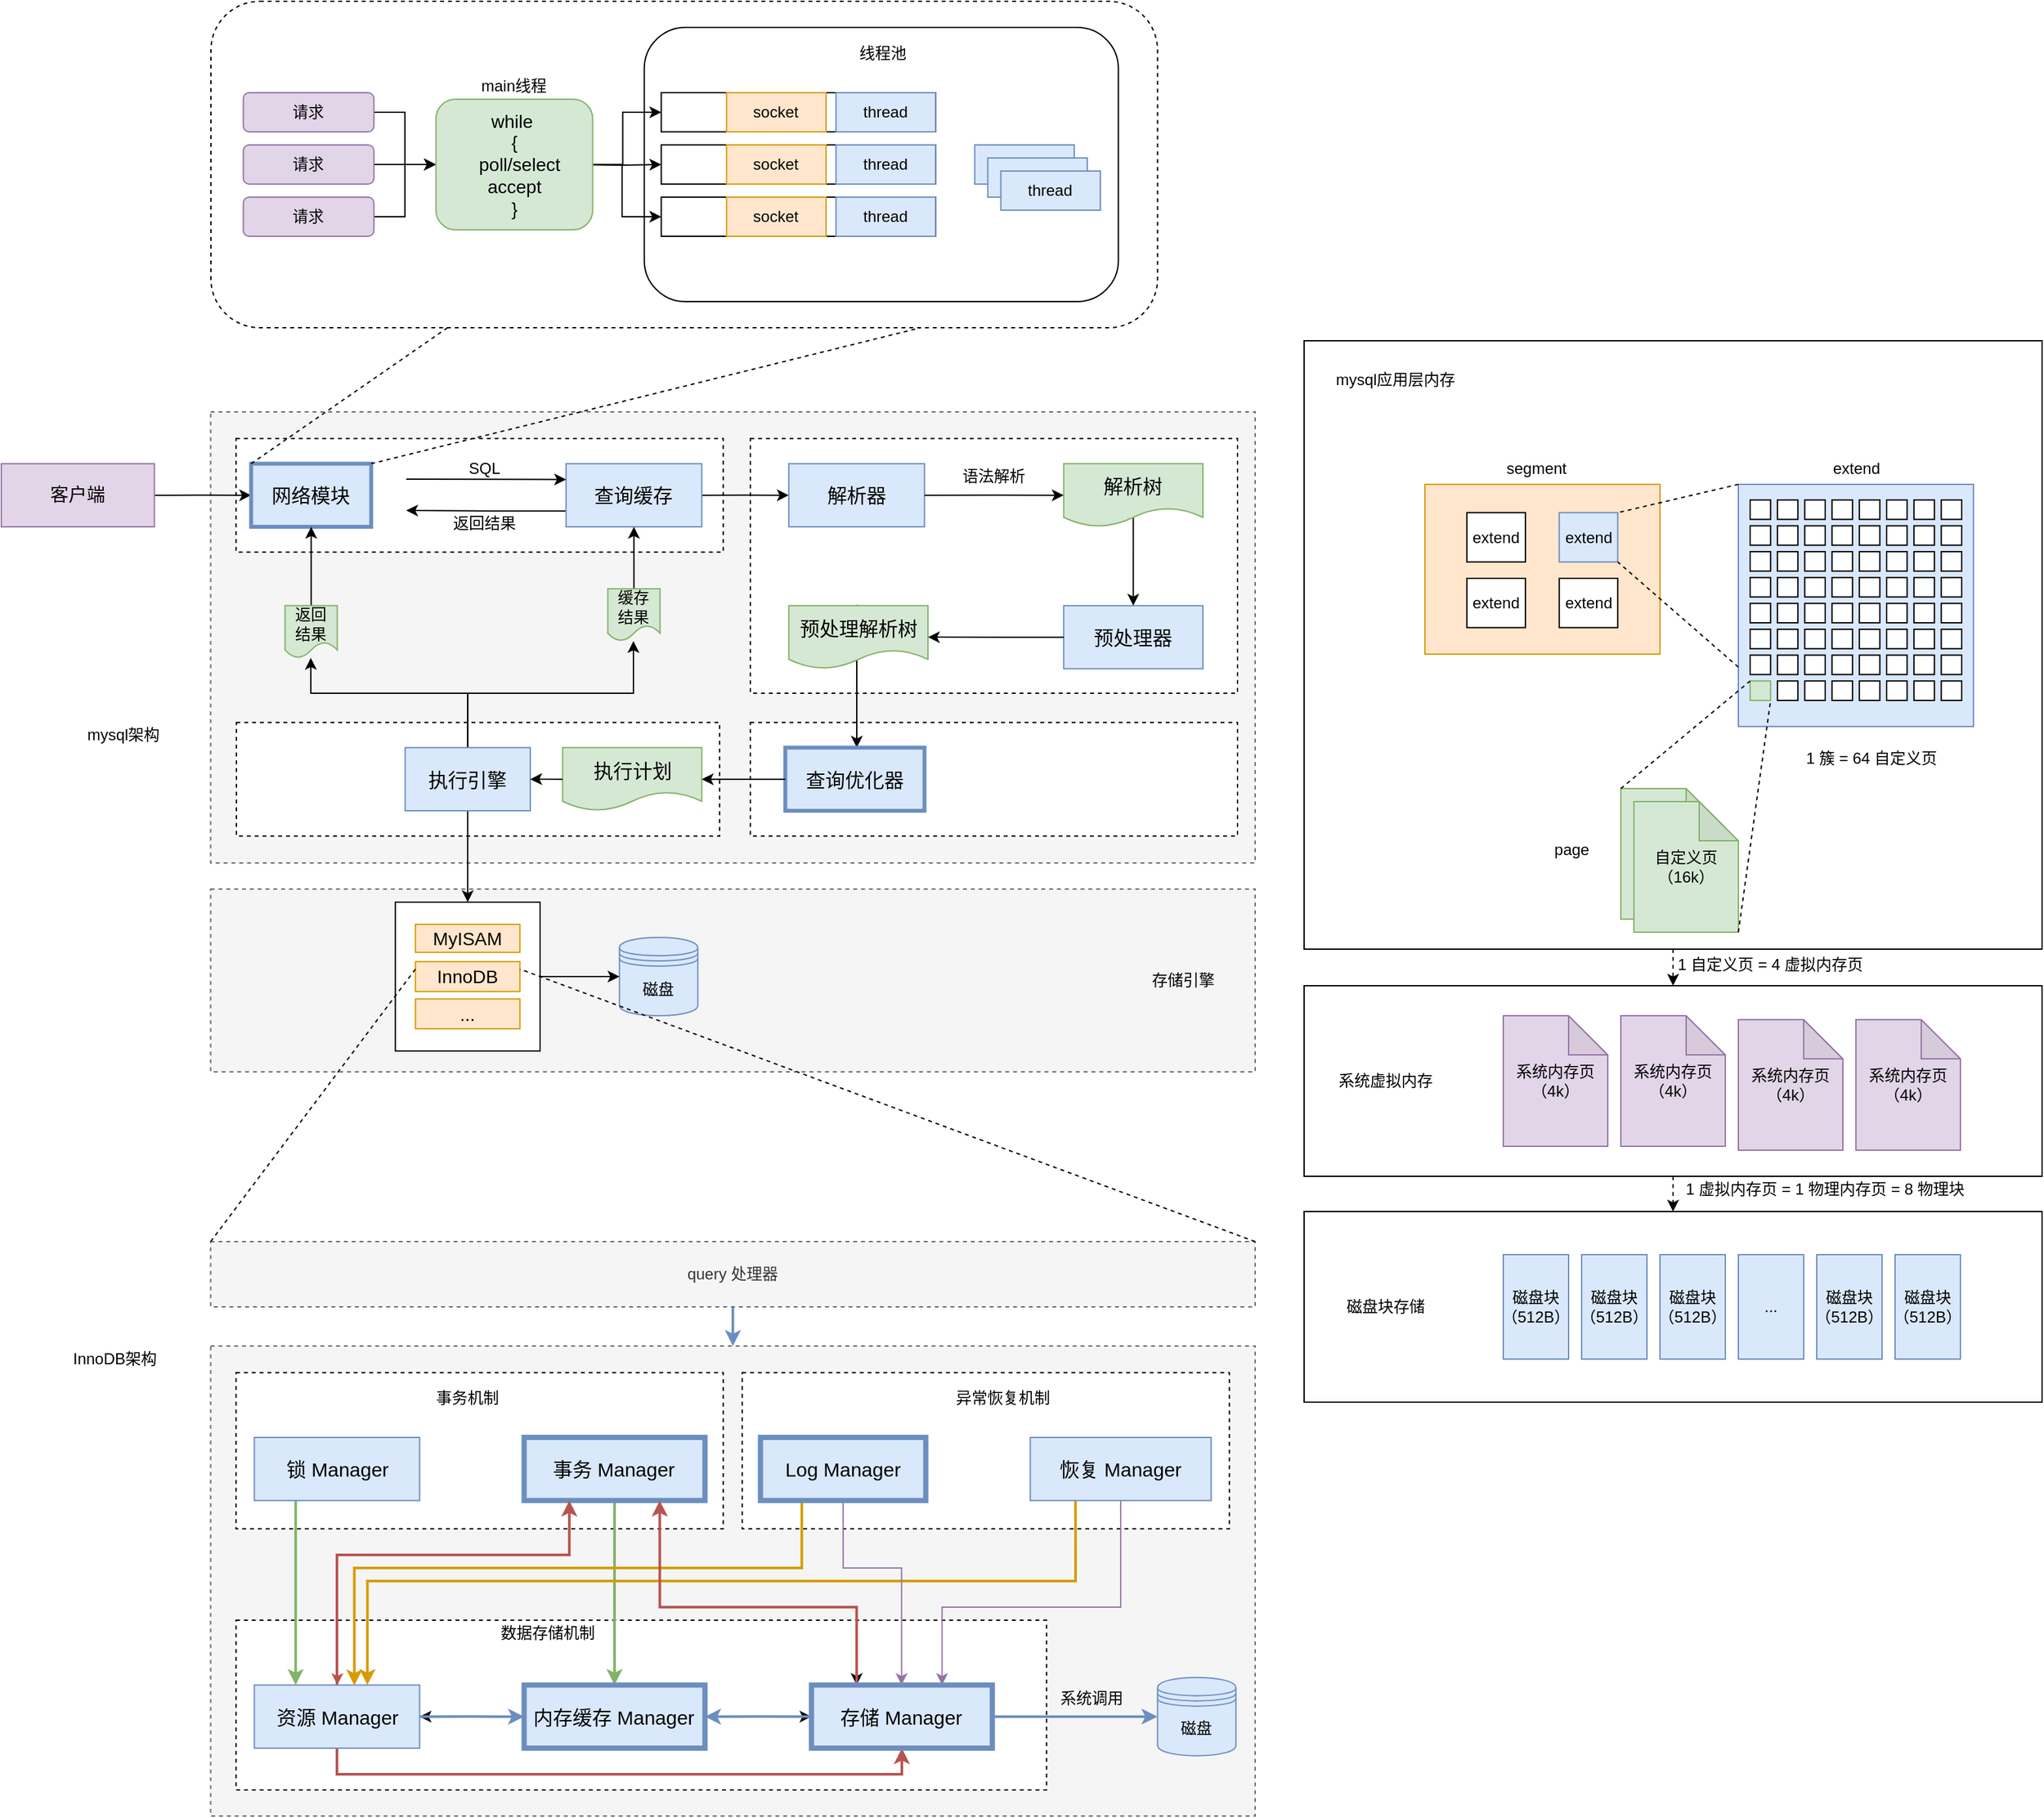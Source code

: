 <mxfile version="13.7.6" type="github">
  <diagram id="Nw3A2sw1rG-FBsZ3vatD" name="Page-1">
    <mxGraphModel dx="946" dy="1815" grid="1" gridSize="10" guides="1" tooltips="1" connect="1" arrows="1" fold="1" page="1" pageScale="1" pageWidth="827" pageHeight="1169" math="0" shadow="0">
      <root>
        <mxCell id="0" />
        <mxCell id="1" parent="0" />
        <mxCell id="5fxkcOZgIj8-exEb8mg5-169" style="edgeStyle=orthogonalEdgeStyle;rounded=0;orthogonalLoop=1;jettySize=auto;html=1;exitX=0.5;exitY=1;exitDx=0;exitDy=0;entryX=0.5;entryY=0;entryDx=0;entryDy=0;dashed=1;strokeWidth=1;fontSize=12;" edge="1" parent="1" source="5fxkcOZgIj8-exEb8mg5-166" target="5fxkcOZgIj8-exEb8mg5-165">
          <mxGeometry relative="1" as="geometry" />
        </mxCell>
        <mxCell id="5fxkcOZgIj8-exEb8mg5-166" value="" style="rounded=0;whiteSpace=wrap;html=1;strokeWidth=1;fontSize=12;" vertex="1" parent="1">
          <mxGeometry x="997.5" y="180" width="565" height="466" as="geometry" />
        </mxCell>
        <mxCell id="5fxkcOZgIj8-exEb8mg5-167" value="" style="rounded=0;whiteSpace=wrap;html=1;strokeWidth=1;fontSize=12;" vertex="1" parent="1">
          <mxGeometry x="997.5" y="847" width="565" height="146" as="geometry" />
        </mxCell>
        <mxCell id="5fxkcOZgIj8-exEb8mg5-168" style="edgeStyle=orthogonalEdgeStyle;rounded=0;orthogonalLoop=1;jettySize=auto;html=1;exitX=0.5;exitY=1;exitDx=0;exitDy=0;entryX=0.5;entryY=0;entryDx=0;entryDy=0;dashed=1;strokeWidth=1;fontSize=12;" edge="1" parent="1" source="5fxkcOZgIj8-exEb8mg5-165" target="5fxkcOZgIj8-exEb8mg5-167">
          <mxGeometry relative="1" as="geometry" />
        </mxCell>
        <mxCell id="5fxkcOZgIj8-exEb8mg5-165" value="" style="rounded=0;whiteSpace=wrap;html=1;strokeWidth=1;fontSize=12;" vertex="1" parent="1">
          <mxGeometry x="997.5" y="674" width="565" height="146" as="geometry" />
        </mxCell>
        <mxCell id="5fxkcOZgIj8-exEb8mg5-109" value="" style="rounded=0;whiteSpace=wrap;html=1;fontSize=12;dashed=1;fillColor=#f5f5f5;strokeColor=#666666;fontColor=#333333;" vertex="1" parent="1">
          <mxGeometry x="160.29" y="950" width="799.71" height="360" as="geometry" />
        </mxCell>
        <mxCell id="5fxkcOZgIj8-exEb8mg5-118" value="" style="rounded=0;whiteSpace=wrap;html=1;fontSize=12;dashed=1;" vertex="1" parent="1">
          <mxGeometry x="179.75" y="1160" width="620.54" height="130" as="geometry" />
        </mxCell>
        <mxCell id="5fxkcOZgIj8-exEb8mg5-103" value="" style="rounded=1;whiteSpace=wrap;html=1;dashed=1;fontSize=12;" vertex="1" parent="1">
          <mxGeometry x="160.48" y="-80" width="724.81" height="250" as="geometry" />
        </mxCell>
        <mxCell id="5fxkcOZgIj8-exEb8mg5-98" value="" style="rounded=0;whiteSpace=wrap;html=1;fontSize=12;dashed=1;fillColor=#f5f5f5;strokeColor=#666666;fontColor=#333333;" vertex="1" parent="1">
          <mxGeometry x="160.29" y="600" width="799.71" height="140" as="geometry" />
        </mxCell>
        <mxCell id="5fxkcOZgIj8-exEb8mg5-94" value="" style="rounded=0;whiteSpace=wrap;html=1;fontSize=12;dashed=1;fillColor=#f5f5f5;strokeColor=#666666;fontColor=#333333;" vertex="1" parent="1">
          <mxGeometry x="160.29" y="234.5" width="799.71" height="345.5" as="geometry" />
        </mxCell>
        <mxCell id="5fxkcOZgIj8-exEb8mg5-97" value="" style="rounded=0;whiteSpace=wrap;html=1;fontSize=12;dashed=1;" vertex="1" parent="1">
          <mxGeometry x="180" y="472.33" width="370" height="87" as="geometry" />
        </mxCell>
        <mxCell id="5fxkcOZgIj8-exEb8mg5-96" value="" style="rounded=0;whiteSpace=wrap;html=1;fontSize=12;dashed=1;" vertex="1" parent="1">
          <mxGeometry x="573.5" y="472.33" width="373" height="87" as="geometry" />
        </mxCell>
        <mxCell id="5fxkcOZgIj8-exEb8mg5-95" value="" style="rounded=0;whiteSpace=wrap;html=1;fontSize=12;dashed=1;" vertex="1" parent="1">
          <mxGeometry x="573.5" y="254.84" width="373" height="195.16" as="geometry" />
        </mxCell>
        <mxCell id="5fxkcOZgIj8-exEb8mg5-93" value="" style="rounded=0;whiteSpace=wrap;html=1;fontSize=12;dashed=1;" vertex="1" parent="1">
          <mxGeometry x="179.75" y="254.84" width="373" height="87" as="geometry" />
        </mxCell>
        <mxCell id="5fxkcOZgIj8-exEb8mg5-38" value="" style="rounded=1;whiteSpace=wrap;html=1;fontSize=12;" vertex="1" parent="1">
          <mxGeometry x="492.29" y="-60" width="363" height="210" as="geometry" />
        </mxCell>
        <mxCell id="5fxkcOZgIj8-exEb8mg5-13" value="" style="rounded=0;whiteSpace=wrap;html=1;fontSize=12;" vertex="1" parent="1">
          <mxGeometry x="505.29" y="-10" width="210" height="30" as="geometry" />
        </mxCell>
        <mxCell id="5fxkcOZgIj8-exEb8mg5-32" style="edgeStyle=orthogonalEdgeStyle;rounded=0;orthogonalLoop=1;jettySize=auto;html=1;exitX=1;exitY=0.5;exitDx=0;exitDy=0;entryX=0;entryY=0.5;entryDx=0;entryDy=0;fontSize=12;" edge="1" parent="1" target="5fxkcOZgIj8-exEb8mg5-13">
          <mxGeometry relative="1" as="geometry">
            <mxPoint x="445.29" y="45" as="sourcePoint" />
          </mxGeometry>
        </mxCell>
        <mxCell id="5fxkcOZgIj8-exEb8mg5-33" style="edgeStyle=orthogonalEdgeStyle;rounded=0;orthogonalLoop=1;jettySize=auto;html=1;exitX=1;exitY=0.5;exitDx=0;exitDy=0;entryX=0;entryY=0.5;entryDx=0;entryDy=0;fontSize=12;" edge="1" parent="1" target="5fxkcOZgIj8-exEb8mg5-14">
          <mxGeometry relative="1" as="geometry">
            <mxPoint x="445.29" y="45" as="sourcePoint" />
          </mxGeometry>
        </mxCell>
        <mxCell id="5fxkcOZgIj8-exEb8mg5-34" style="edgeStyle=orthogonalEdgeStyle;rounded=0;orthogonalLoop=1;jettySize=auto;html=1;exitX=1;exitY=0.5;exitDx=0;exitDy=0;fontSize=12;" edge="1" parent="1" source="5fxkcOZgIj8-exEb8mg5-44" target="5fxkcOZgIj8-exEb8mg5-18">
          <mxGeometry relative="1" as="geometry">
            <mxPoint x="445.29" y="45" as="sourcePoint" />
            <Array as="points">
              <mxPoint x="475.29" y="45" />
              <mxPoint x="475.29" y="85" />
            </Array>
          </mxGeometry>
        </mxCell>
        <mxCell id="5fxkcOZgIj8-exEb8mg5-12" value="" style="group" vertex="1" connectable="0" parent="1">
          <mxGeometry x="555.29" y="-10" width="160" height="30" as="geometry" />
        </mxCell>
        <mxCell id="5fxkcOZgIj8-exEb8mg5-10" value="socket" style="rounded=0;whiteSpace=wrap;html=1;fontSize=12;fillColor=#ffe6cc;strokeColor=#d79b00;" vertex="1" parent="5fxkcOZgIj8-exEb8mg5-12">
          <mxGeometry width="76.19" height="30" as="geometry" />
        </mxCell>
        <mxCell id="5fxkcOZgIj8-exEb8mg5-11" value="thread" style="rounded=0;whiteSpace=wrap;html=1;fontSize=12;fillColor=#dae8fc;strokeColor=#6c8ebf;" vertex="1" parent="5fxkcOZgIj8-exEb8mg5-12">
          <mxGeometry x="83.81" width="76.19" height="30" as="geometry" />
        </mxCell>
        <mxCell id="5fxkcOZgIj8-exEb8mg5-14" value="" style="rounded=0;whiteSpace=wrap;html=1;fontSize=12;" vertex="1" parent="1">
          <mxGeometry x="505.29" y="30" width="210" height="30" as="geometry" />
        </mxCell>
        <mxCell id="5fxkcOZgIj8-exEb8mg5-15" value="" style="group" vertex="1" connectable="0" parent="1">
          <mxGeometry x="555.29" y="30" width="160" height="30" as="geometry" />
        </mxCell>
        <mxCell id="5fxkcOZgIj8-exEb8mg5-16" value="socket" style="rounded=0;whiteSpace=wrap;html=1;fontSize=12;fillColor=#ffe6cc;strokeColor=#d79b00;" vertex="1" parent="5fxkcOZgIj8-exEb8mg5-15">
          <mxGeometry width="76.19" height="30" as="geometry" />
        </mxCell>
        <mxCell id="5fxkcOZgIj8-exEb8mg5-17" value="thread" style="rounded=0;whiteSpace=wrap;html=1;fontSize=12;fillColor=#dae8fc;strokeColor=#6c8ebf;" vertex="1" parent="5fxkcOZgIj8-exEb8mg5-15">
          <mxGeometry x="83.81" width="76.19" height="30" as="geometry" />
        </mxCell>
        <mxCell id="5fxkcOZgIj8-exEb8mg5-18" value="" style="rounded=0;whiteSpace=wrap;html=1;fontSize=12;" vertex="1" parent="1">
          <mxGeometry x="505.29" y="70" width="210" height="30" as="geometry" />
        </mxCell>
        <mxCell id="5fxkcOZgIj8-exEb8mg5-19" value="" style="group" vertex="1" connectable="0" parent="1">
          <mxGeometry x="555.29" y="70" width="160" height="30" as="geometry" />
        </mxCell>
        <mxCell id="5fxkcOZgIj8-exEb8mg5-20" value="socket" style="rounded=0;whiteSpace=wrap;html=1;fontSize=12;fillColor=#ffe6cc;strokeColor=#d79b00;" vertex="1" parent="5fxkcOZgIj8-exEb8mg5-19">
          <mxGeometry width="76.19" height="30" as="geometry" />
        </mxCell>
        <mxCell id="5fxkcOZgIj8-exEb8mg5-21" value="thread" style="rounded=0;whiteSpace=wrap;html=1;fontSize=12;fillColor=#dae8fc;strokeColor=#6c8ebf;" vertex="1" parent="5fxkcOZgIj8-exEb8mg5-19">
          <mxGeometry x="83.81" width="76.19" height="30" as="geometry" />
        </mxCell>
        <mxCell id="5fxkcOZgIj8-exEb8mg5-26" value="thread" style="rounded=0;whiteSpace=wrap;html=1;fontSize=12;fillColor=#dae8fc;strokeColor=#6c8ebf;" vertex="1" parent="1">
          <mxGeometry x="745.29" y="30" width="76.19" height="30" as="geometry" />
        </mxCell>
        <mxCell id="5fxkcOZgIj8-exEb8mg5-28" value="thread" style="rounded=0;whiteSpace=wrap;html=1;fontSize=12;fillColor=#dae8fc;strokeColor=#6c8ebf;" vertex="1" parent="1">
          <mxGeometry x="755.29" y="40" width="76.19" height="30" as="geometry" />
        </mxCell>
        <mxCell id="5fxkcOZgIj8-exEb8mg5-29" value="thread" style="rounded=0;whiteSpace=wrap;html=1;fontSize=12;fillColor=#dae8fc;strokeColor=#6c8ebf;" vertex="1" parent="1">
          <mxGeometry x="765.29" y="50" width="76.19" height="30" as="geometry" />
        </mxCell>
        <mxCell id="5fxkcOZgIj8-exEb8mg5-31" value="线程池" style="text;html=1;strokeColor=none;fillColor=none;align=center;verticalAlign=middle;whiteSpace=wrap;rounded=0;fontSize=12;" vertex="1" parent="1">
          <mxGeometry x="655.29" y="-50" width="40" height="20" as="geometry" />
        </mxCell>
        <mxCell id="5fxkcOZgIj8-exEb8mg5-39" value="main线程" style="text;html=1;strokeColor=none;fillColor=none;align=center;verticalAlign=middle;whiteSpace=wrap;rounded=0;fontSize=12;" vertex="1" parent="1">
          <mxGeometry x="365.29" y="-25" width="55" height="20" as="geometry" />
        </mxCell>
        <mxCell id="5fxkcOZgIj8-exEb8mg5-46" style="edgeStyle=orthogonalEdgeStyle;rounded=0;orthogonalLoop=1;jettySize=auto;html=1;exitX=1;exitY=0.5;exitDx=0;exitDy=0;entryX=0;entryY=0.5;entryDx=0;entryDy=0;fontSize=12;" edge="1" parent="1" source="5fxkcOZgIj8-exEb8mg5-41" target="5fxkcOZgIj8-exEb8mg5-44">
          <mxGeometry relative="1" as="geometry" />
        </mxCell>
        <mxCell id="5fxkcOZgIj8-exEb8mg5-41" value="请求" style="rounded=1;whiteSpace=wrap;html=1;fontSize=12;fillColor=#e1d5e7;strokeColor=#9673a6;" vertex="1" parent="1">
          <mxGeometry x="185.29" y="30" width="100" height="30" as="geometry" />
        </mxCell>
        <mxCell id="5fxkcOZgIj8-exEb8mg5-47" style="edgeStyle=orthogonalEdgeStyle;rounded=0;orthogonalLoop=1;jettySize=auto;html=1;exitX=1;exitY=0.5;exitDx=0;exitDy=0;fontSize=12;" edge="1" parent="1" source="5fxkcOZgIj8-exEb8mg5-42" target="5fxkcOZgIj8-exEb8mg5-44">
          <mxGeometry relative="1" as="geometry" />
        </mxCell>
        <mxCell id="5fxkcOZgIj8-exEb8mg5-42" value="请求" style="rounded=1;whiteSpace=wrap;html=1;fontSize=12;fillColor=#e1d5e7;strokeColor=#9673a6;" vertex="1" parent="1">
          <mxGeometry x="185.29" y="70" width="100" height="30" as="geometry" />
        </mxCell>
        <mxCell id="5fxkcOZgIj8-exEb8mg5-45" style="edgeStyle=orthogonalEdgeStyle;rounded=0;orthogonalLoop=1;jettySize=auto;html=1;exitX=1;exitY=0.5;exitDx=0;exitDy=0;fontSize=12;" edge="1" parent="1" source="5fxkcOZgIj8-exEb8mg5-43" target="5fxkcOZgIj8-exEb8mg5-44">
          <mxGeometry relative="1" as="geometry" />
        </mxCell>
        <mxCell id="5fxkcOZgIj8-exEb8mg5-43" value="请求" style="rounded=1;whiteSpace=wrap;html=1;fontSize=12;fillColor=#e1d5e7;strokeColor=#9673a6;" vertex="1" parent="1">
          <mxGeometry x="185.29" y="-10" width="100" height="30" as="geometry" />
        </mxCell>
        <mxCell id="5fxkcOZgIj8-exEb8mg5-44" value="&lt;span style=&quot;font-size: 14px&quot;&gt;while&amp;nbsp;&lt;/span&gt;&lt;br style=&quot;font-size: 14px&quot;&gt;&lt;span style=&quot;font-size: 14px&quot;&gt;{&lt;/span&gt;&lt;br style=&quot;font-size: 14px&quot;&gt;&lt;span style=&quot;font-size: 14px&quot;&gt;&amp;nbsp; poll/select&lt;/span&gt;&lt;br style=&quot;font-size: 14px&quot;&gt;&lt;span style=&quot;font-size: 14px&quot;&gt;accept&lt;/span&gt;&lt;br style=&quot;font-size: 14px&quot;&gt;&lt;span style=&quot;font-size: 14px&quot;&gt;}&lt;/span&gt;" style="rounded=1;whiteSpace=wrap;html=1;fontSize=12;fillColor=#d5e8d4;strokeColor=#82b366;" vertex="1" parent="1">
          <mxGeometry x="332.79" y="-5" width="120" height="100" as="geometry" />
        </mxCell>
        <mxCell id="5fxkcOZgIj8-exEb8mg5-70" value="" style="group;fontSize=12;" vertex="1" connectable="0" parent="1">
          <mxGeometry x="320" y="627" width="92.5" height="97" as="geometry" />
        </mxCell>
        <mxCell id="5fxkcOZgIj8-exEb8mg5-89" value="" style="rounded=0;whiteSpace=wrap;html=1;fontSize=12;" vertex="1" parent="5fxkcOZgIj8-exEb8mg5-70">
          <mxGeometry x="-18.29" y="-17" width="110.79" height="114" as="geometry" />
        </mxCell>
        <mxCell id="5fxkcOZgIj8-exEb8mg5-67" value="InnoDB" style="rounded=0;whiteSpace=wrap;html=1;fontSize=14;fillColor=#ffe6cc;strokeColor=#d79b00;" vertex="1" parent="5fxkcOZgIj8-exEb8mg5-70">
          <mxGeometry x="-2.9" y="28.57" width="80" height="22.857" as="geometry" />
        </mxCell>
        <mxCell id="5fxkcOZgIj8-exEb8mg5-68" value="MyISAM" style="rounded=0;whiteSpace=wrap;html=1;fontSize=14;fillColor=#ffe6cc;strokeColor=#d79b00;" vertex="1" parent="5fxkcOZgIj8-exEb8mg5-70">
          <mxGeometry x="-2.9" width="80" height="21.43" as="geometry" />
        </mxCell>
        <mxCell id="5fxkcOZgIj8-exEb8mg5-69" value="..." style="rounded=0;whiteSpace=wrap;html=1;fontSize=14;fillColor=#ffe6cc;strokeColor=#d79b00;" vertex="1" parent="5fxkcOZgIj8-exEb8mg5-70">
          <mxGeometry x="-2.89" y="57.143" width="80" height="22.857" as="geometry" />
        </mxCell>
        <mxCell id="5fxkcOZgIj8-exEb8mg5-104" style="edgeStyle=orthogonalEdgeStyle;rounded=0;orthogonalLoop=1;jettySize=auto;html=1;exitX=1;exitY=0.5;exitDx=0;exitDy=0;fontSize=12;" edge="1" parent="1" source="5fxkcOZgIj8-exEb8mg5-3" target="5fxkcOZgIj8-exEb8mg5-73">
          <mxGeometry relative="1" as="geometry" />
        </mxCell>
        <mxCell id="5fxkcOZgIj8-exEb8mg5-3" value="客户端" style="rounded=0;whiteSpace=wrap;html=1;fontSize=14;fillColor=#e1d5e7;strokeColor=#9673a6;" vertex="1" parent="1">
          <mxGeometry y="274.167" width="117.237" height="48.333" as="geometry" />
        </mxCell>
        <mxCell id="5fxkcOZgIj8-exEb8mg5-75" style="edgeStyle=orthogonalEdgeStyle;rounded=0;orthogonalLoop=1;jettySize=auto;html=1;exitX=0;exitY=0.75;exitDx=0;exitDy=0;fontSize=15;" edge="1" parent="1" source="5fxkcOZgIj8-exEb8mg5-51">
          <mxGeometry relative="1" as="geometry">
            <mxPoint x="310" y="310" as="targetPoint" />
          </mxGeometry>
        </mxCell>
        <mxCell id="5fxkcOZgIj8-exEb8mg5-106" style="edgeStyle=orthogonalEdgeStyle;rounded=0;orthogonalLoop=1;jettySize=auto;html=1;exitX=1;exitY=0.5;exitDx=0;exitDy=0;fontSize=12;" edge="1" parent="1" source="5fxkcOZgIj8-exEb8mg5-51" target="5fxkcOZgIj8-exEb8mg5-53">
          <mxGeometry relative="1" as="geometry" />
        </mxCell>
        <mxCell id="5fxkcOZgIj8-exEb8mg5-51" value="查询缓存" style="rounded=0;whiteSpace=wrap;html=1;fontSize=15;fillColor=#dae8fc;strokeColor=#6c8ebf;" vertex="1" parent="1">
          <mxGeometry x="432.401" y="274.167" width="103.914" height="48.333" as="geometry" />
        </mxCell>
        <mxCell id="5fxkcOZgIj8-exEb8mg5-53" value="解析器" style="rounded=0;whiteSpace=wrap;html=1;fontSize=15;fillColor=#dae8fc;strokeColor=#6c8ebf;" vertex="1" parent="1">
          <mxGeometry x="602.928" y="274.167" width="103.914" height="48.333" as="geometry" />
        </mxCell>
        <mxCell id="5fxkcOZgIj8-exEb8mg5-54" value="预处理器" style="rounded=0;whiteSpace=wrap;html=1;fontSize=15;fillColor=#dae8fc;strokeColor=#6c8ebf;" vertex="1" parent="1">
          <mxGeometry x="813.421" y="382.917" width="106.579" height="48.333" as="geometry" />
        </mxCell>
        <mxCell id="5fxkcOZgIj8-exEb8mg5-58" style="edgeStyle=orthogonalEdgeStyle;rounded=0;orthogonalLoop=1;jettySize=auto;html=1;exitX=0.5;exitY=0;exitDx=0;exitDy=0;fontSize=15;" edge="1" parent="1" source="5fxkcOZgIj8-exEb8mg5-55" target="5fxkcOZgIj8-exEb8mg5-54">
          <mxGeometry relative="1" as="geometry">
            <Array as="points">
              <mxPoint x="866.711" y="352.708" />
              <mxPoint x="866.711" y="352.708" />
            </Array>
          </mxGeometry>
        </mxCell>
        <mxCell id="5fxkcOZgIj8-exEb8mg5-55" value="解析树" style="shape=document;whiteSpace=wrap;html=1;boundedLbl=1;fontSize=15;fillColor=#d5e8d4;strokeColor=#82b366;" vertex="1" parent="1">
          <mxGeometry x="813.421" y="274.167" width="106.579" height="48.333" as="geometry" />
        </mxCell>
        <mxCell id="5fxkcOZgIj8-exEb8mg5-57" style="edgeStyle=orthogonalEdgeStyle;rounded=0;orthogonalLoop=1;jettySize=auto;html=1;exitX=1;exitY=0.5;exitDx=0;exitDy=0;fontSize=15;" edge="1" parent="1" source="5fxkcOZgIj8-exEb8mg5-53" target="5fxkcOZgIj8-exEb8mg5-55">
          <mxGeometry relative="1" as="geometry" />
        </mxCell>
        <mxCell id="5fxkcOZgIj8-exEb8mg5-72" style="edgeStyle=orthogonalEdgeStyle;rounded=0;orthogonalLoop=1;jettySize=auto;html=1;exitX=0.5;exitY=0;exitDx=0;exitDy=0;fontSize=15;" edge="1" parent="1" source="5fxkcOZgIj8-exEb8mg5-56" target="5fxkcOZgIj8-exEb8mg5-60">
          <mxGeometry relative="1" as="geometry">
            <Array as="points">
              <mxPoint x="655" y="383" />
            </Array>
          </mxGeometry>
        </mxCell>
        <mxCell id="5fxkcOZgIj8-exEb8mg5-56" value="预处理解析树" style="shape=document;whiteSpace=wrap;html=1;boundedLbl=1;fontSize=15;fillColor=#d5e8d4;strokeColor=#82b366;" vertex="1" parent="1">
          <mxGeometry x="602.928" y="382.917" width="106.579" height="48.333" as="geometry" />
        </mxCell>
        <mxCell id="5fxkcOZgIj8-exEb8mg5-59" style="edgeStyle=orthogonalEdgeStyle;rounded=0;orthogonalLoop=1;jettySize=auto;html=1;exitX=0;exitY=0.5;exitDx=0;exitDy=0;fontSize=15;" edge="1" parent="1" source="5fxkcOZgIj8-exEb8mg5-54" target="5fxkcOZgIj8-exEb8mg5-56">
          <mxGeometry relative="1" as="geometry" />
        </mxCell>
        <mxCell id="5fxkcOZgIj8-exEb8mg5-60" value="查询优化器" style="rounded=0;whiteSpace=wrap;html=1;fontSize=15;fillColor=#dae8fc;strokeColor=#6c8ebf;strokeWidth=3;" vertex="1" parent="1">
          <mxGeometry x="600.265" y="491.667" width="106.579" height="48.333" as="geometry" />
        </mxCell>
        <mxCell id="5fxkcOZgIj8-exEb8mg5-61" value="执行计划" style="shape=document;whiteSpace=wrap;html=1;boundedLbl=1;fontSize=15;fillColor=#d5e8d4;strokeColor=#82b366;" vertex="1" parent="1">
          <mxGeometry x="429.74" y="491.667" width="106.579" height="48.333" as="geometry" />
        </mxCell>
        <mxCell id="5fxkcOZgIj8-exEb8mg5-63" style="edgeStyle=orthogonalEdgeStyle;rounded=0;orthogonalLoop=1;jettySize=auto;html=1;exitX=0;exitY=0.5;exitDx=0;exitDy=0;entryX=1;entryY=0.5;entryDx=0;entryDy=0;fontSize=15;" edge="1" parent="1" source="5fxkcOZgIj8-exEb8mg5-60" target="5fxkcOZgIj8-exEb8mg5-61">
          <mxGeometry relative="1" as="geometry" />
        </mxCell>
        <mxCell id="5fxkcOZgIj8-exEb8mg5-82" style="edgeStyle=orthogonalEdgeStyle;rounded=0;orthogonalLoop=1;jettySize=auto;html=1;exitX=0.5;exitY=0;exitDx=0;exitDy=0;fontSize=12;" edge="1" parent="1" source="5fxkcOZgIj8-exEb8mg5-62" target="5fxkcOZgIj8-exEb8mg5-81">
          <mxGeometry relative="1" as="geometry">
            <Array as="points">
              <mxPoint x="357" y="450" />
              <mxPoint x="237" y="450" />
            </Array>
          </mxGeometry>
        </mxCell>
        <mxCell id="5fxkcOZgIj8-exEb8mg5-83" style="edgeStyle=orthogonalEdgeStyle;rounded=0;orthogonalLoop=1;jettySize=auto;html=1;exitX=0.5;exitY=0;exitDx=0;exitDy=0;fontSize=12;" edge="1" parent="1" source="5fxkcOZgIj8-exEb8mg5-62" target="5fxkcOZgIj8-exEb8mg5-79">
          <mxGeometry relative="1" as="geometry">
            <Array as="points">
              <mxPoint x="357" y="450" />
              <mxPoint x="484" y="450" />
            </Array>
          </mxGeometry>
        </mxCell>
        <mxCell id="5fxkcOZgIj8-exEb8mg5-90" style="edgeStyle=orthogonalEdgeStyle;rounded=0;orthogonalLoop=1;jettySize=auto;html=1;exitX=0.5;exitY=1;exitDx=0;exitDy=0;fontSize=12;" edge="1" parent="1" source="5fxkcOZgIj8-exEb8mg5-62" target="5fxkcOZgIj8-exEb8mg5-89">
          <mxGeometry relative="1" as="geometry" />
        </mxCell>
        <mxCell id="5fxkcOZgIj8-exEb8mg5-62" value="执行引擎" style="rounded=0;whiteSpace=wrap;html=1;fontSize=15;fillColor=#dae8fc;strokeColor=#6c8ebf;" vertex="1" parent="1">
          <mxGeometry x="309.21" y="491.67" width="95.79" height="48.33" as="geometry" />
        </mxCell>
        <mxCell id="5fxkcOZgIj8-exEb8mg5-64" style="edgeStyle=orthogonalEdgeStyle;rounded=0;orthogonalLoop=1;jettySize=auto;html=1;exitX=0;exitY=0.5;exitDx=0;exitDy=0;fontSize=15;" edge="1" parent="1" source="5fxkcOZgIj8-exEb8mg5-61" target="5fxkcOZgIj8-exEb8mg5-62">
          <mxGeometry relative="1" as="geometry" />
        </mxCell>
        <mxCell id="5fxkcOZgIj8-exEb8mg5-73" value="网络模块" style="rounded=0;whiteSpace=wrap;html=1;fontSize=15;fillColor=#dae8fc;strokeColor=#6c8ebf;strokeWidth=3;" vertex="1" parent="1">
          <mxGeometry x="191.27" y="274.17" width="91.96" height="48.33" as="geometry" />
        </mxCell>
        <mxCell id="5fxkcOZgIj8-exEb8mg5-74" value="" style="endArrow=classic;html=1;fontSize=15;entryX=0;entryY=0.25;entryDx=0;entryDy=0;" edge="1" parent="1" target="5fxkcOZgIj8-exEb8mg5-51">
          <mxGeometry width="50" height="50" relative="1" as="geometry">
            <mxPoint x="310" y="286" as="sourcePoint" />
            <mxPoint x="370" y="310" as="targetPoint" />
          </mxGeometry>
        </mxCell>
        <mxCell id="5fxkcOZgIj8-exEb8mg5-80" style="edgeStyle=orthogonalEdgeStyle;rounded=0;orthogonalLoop=1;jettySize=auto;html=1;exitX=0.5;exitY=0;exitDx=0;exitDy=0;entryX=0.5;entryY=1;entryDx=0;entryDy=0;fontSize=12;" edge="1" parent="1" source="5fxkcOZgIj8-exEb8mg5-79" target="5fxkcOZgIj8-exEb8mg5-51">
          <mxGeometry relative="1" as="geometry" />
        </mxCell>
        <mxCell id="5fxkcOZgIj8-exEb8mg5-79" value="缓存&lt;br&gt;结果" style="shape=document;whiteSpace=wrap;html=1;boundedLbl=1;fontSize=12;fillColor=#d5e8d4;strokeColor=#82b366;" vertex="1" parent="1">
          <mxGeometry x="464.36" y="370" width="40" height="40" as="geometry" />
        </mxCell>
        <mxCell id="5fxkcOZgIj8-exEb8mg5-84" style="edgeStyle=orthogonalEdgeStyle;rounded=0;orthogonalLoop=1;jettySize=auto;html=1;exitX=0.5;exitY=0;exitDx=0;exitDy=0;fontSize=12;" edge="1" parent="1" source="5fxkcOZgIj8-exEb8mg5-81" target="5fxkcOZgIj8-exEb8mg5-73">
          <mxGeometry relative="1" as="geometry">
            <mxPoint x="310" y="310" as="targetPoint" />
          </mxGeometry>
        </mxCell>
        <mxCell id="5fxkcOZgIj8-exEb8mg5-81" value="返回&lt;br&gt;结果" style="shape=document;whiteSpace=wrap;html=1;boundedLbl=1;fontSize=12;fillColor=#d5e8d4;strokeColor=#82b366;" vertex="1" parent="1">
          <mxGeometry x="217.25" y="382.92" width="40" height="40" as="geometry" />
        </mxCell>
        <mxCell id="5fxkcOZgIj8-exEb8mg5-85" value="SQL" style="text;html=1;strokeColor=none;fillColor=none;align=center;verticalAlign=middle;whiteSpace=wrap;rounded=0;fontSize=12;" vertex="1" parent="1">
          <mxGeometry x="350" y="268" width="40" height="20" as="geometry" />
        </mxCell>
        <mxCell id="5fxkcOZgIj8-exEb8mg5-86" value="返回结果" style="text;html=1;strokeColor=none;fillColor=none;align=center;verticalAlign=middle;whiteSpace=wrap;rounded=0;fontSize=12;" vertex="1" parent="1">
          <mxGeometry x="340" y="310" width="60" height="20" as="geometry" />
        </mxCell>
        <mxCell id="5fxkcOZgIj8-exEb8mg5-87" value="语法解析" style="text;html=1;strokeColor=none;fillColor=none;align=center;verticalAlign=middle;whiteSpace=wrap;rounded=0;fontSize=12;" vertex="1" parent="1">
          <mxGeometry x="730" y="274.17" width="60" height="20" as="geometry" />
        </mxCell>
        <mxCell id="5fxkcOZgIj8-exEb8mg5-91" value="磁盘" style="shape=datastore;whiteSpace=wrap;html=1;fontSize=12;fillColor=#dae8fc;strokeColor=#6c8ebf;" vertex="1" parent="1">
          <mxGeometry x="473.29" y="637" width="60" height="60" as="geometry" />
        </mxCell>
        <mxCell id="5fxkcOZgIj8-exEb8mg5-92" style="edgeStyle=orthogonalEdgeStyle;rounded=0;orthogonalLoop=1;jettySize=auto;html=1;exitX=1;exitY=0.5;exitDx=0;exitDy=0;fontSize=12;" edge="1" parent="1" source="5fxkcOZgIj8-exEb8mg5-89" target="5fxkcOZgIj8-exEb8mg5-91">
          <mxGeometry relative="1" as="geometry" />
        </mxCell>
        <mxCell id="5fxkcOZgIj8-exEb8mg5-100" value="" style="endArrow=none;html=1;fontSize=12;exitX=1;exitY=0;exitDx=0;exitDy=0;entryX=0.75;entryY=1;entryDx=0;entryDy=0;dashed=1;" edge="1" parent="1" source="5fxkcOZgIj8-exEb8mg5-73" target="5fxkcOZgIj8-exEb8mg5-103">
          <mxGeometry width="50" height="50" relative="1" as="geometry">
            <mxPoint x="240" y="230" as="sourcePoint" />
            <mxPoint x="290" y="180" as="targetPoint" />
          </mxGeometry>
        </mxCell>
        <mxCell id="5fxkcOZgIj8-exEb8mg5-101" value="" style="endArrow=none;html=1;fontSize=12;exitX=0;exitY=0;exitDx=0;exitDy=0;entryX=0.25;entryY=1;entryDx=0;entryDy=0;dashed=1;" edge="1" parent="1" source="5fxkcOZgIj8-exEb8mg5-73" target="5fxkcOZgIj8-exEb8mg5-103">
          <mxGeometry width="50" height="50" relative="1" as="geometry">
            <mxPoint x="190" y="220" as="sourcePoint" />
            <mxPoint y="160" as="targetPoint" />
          </mxGeometry>
        </mxCell>
        <mxCell id="5fxkcOZgIj8-exEb8mg5-105" value="存储引擎" style="text;html=1;strokeColor=none;fillColor=none;align=center;verticalAlign=middle;whiteSpace=wrap;rounded=0;dashed=1;fontSize=12;" vertex="1" parent="1">
          <mxGeometry x="880" y="660" width="50" height="20" as="geometry" />
        </mxCell>
        <mxCell id="5fxkcOZgIj8-exEb8mg5-110" value="" style="rounded=0;whiteSpace=wrap;html=1;fontSize=12;dashed=1;" vertex="1" parent="1">
          <mxGeometry x="179.75" y="970.34" width="373" height="119.66" as="geometry" />
        </mxCell>
        <mxCell id="5fxkcOZgIj8-exEb8mg5-131" style="edgeStyle=orthogonalEdgeStyle;rounded=0;orthogonalLoop=1;jettySize=auto;html=1;exitX=0.25;exitY=1;exitDx=0;exitDy=0;fontSize=12;fillColor=#f8cecc;strokeColor=#b85450;" edge="1" parent="1" source="5fxkcOZgIj8-exEb8mg5-111" target="5fxkcOZgIj8-exEb8mg5-120">
          <mxGeometry relative="1" as="geometry">
            <Array as="points">
              <mxPoint x="435.29" y="1110" />
              <mxPoint x="257.29" y="1110" />
            </Array>
          </mxGeometry>
        </mxCell>
        <mxCell id="5fxkcOZgIj8-exEb8mg5-136" style="edgeStyle=orthogonalEdgeStyle;rounded=0;orthogonalLoop=1;jettySize=auto;html=1;exitX=0.5;exitY=1;exitDx=0;exitDy=0;fontSize=12;fillColor=#d5e8d4;strokeColor=#82b366;strokeWidth=2;" edge="1" parent="1" source="5fxkcOZgIj8-exEb8mg5-111" target="5fxkcOZgIj8-exEb8mg5-119">
          <mxGeometry relative="1" as="geometry" />
        </mxCell>
        <mxCell id="5fxkcOZgIj8-exEb8mg5-140" style="edgeStyle=orthogonalEdgeStyle;rounded=0;orthogonalLoop=1;jettySize=auto;html=1;exitX=0.75;exitY=1;exitDx=0;exitDy=0;entryX=0.25;entryY=0;entryDx=0;entryDy=0;fontSize=12;" edge="1" parent="1" source="5fxkcOZgIj8-exEb8mg5-111" target="5fxkcOZgIj8-exEb8mg5-121">
          <mxGeometry relative="1" as="geometry">
            <Array as="points">
              <mxPoint x="504.29" y="1150" />
              <mxPoint x="655.29" y="1150" />
            </Array>
          </mxGeometry>
        </mxCell>
        <mxCell id="5fxkcOZgIj8-exEb8mg5-111" value="事务 Manager" style="rounded=0;whiteSpace=wrap;html=1;fontSize=15;fillColor=#dae8fc;strokeColor=#6c8ebf;strokeWidth=4;" vertex="1" parent="1">
          <mxGeometry x="400.29" y="1020" width="138.49" height="48.33" as="geometry" />
        </mxCell>
        <mxCell id="5fxkcOZgIj8-exEb8mg5-125" style="edgeStyle=orthogonalEdgeStyle;rounded=0;orthogonalLoop=1;jettySize=auto;html=1;exitX=0.25;exitY=1;exitDx=0;exitDy=0;entryX=0.25;entryY=0;entryDx=0;entryDy=0;fontSize=12;fillColor=#d5e8d4;strokeColor=#82b366;strokeWidth=2;" edge="1" parent="1" source="5fxkcOZgIj8-exEb8mg5-112" target="5fxkcOZgIj8-exEb8mg5-120">
          <mxGeometry relative="1" as="geometry" />
        </mxCell>
        <mxCell id="5fxkcOZgIj8-exEb8mg5-112" value="锁 Manager" style="rounded=0;whiteSpace=wrap;html=1;fontSize=15;fillColor=#dae8fc;strokeColor=#6c8ebf;" vertex="1" parent="1">
          <mxGeometry x="193.73" y="1020" width="126.56" height="48.33" as="geometry" />
        </mxCell>
        <mxCell id="5fxkcOZgIj8-exEb8mg5-114" style="edgeStyle=orthogonalEdgeStyle;rounded=0;orthogonalLoop=1;jettySize=auto;html=1;exitX=0.5;exitY=1;exitDx=0;exitDy=0;entryX=0.5;entryY=0;entryDx=0;entryDy=0;fontSize=12;fillColor=#dae8fc;strokeColor=#6c8ebf;strokeWidth=2;" edge="1" parent="1" source="5fxkcOZgIj8-exEb8mg5-113" target="5fxkcOZgIj8-exEb8mg5-109">
          <mxGeometry relative="1" as="geometry" />
        </mxCell>
        <mxCell id="5fxkcOZgIj8-exEb8mg5-113" value="query 处理器" style="rounded=0;whiteSpace=wrap;html=1;fontSize=12;dashed=1;fillColor=#f5f5f5;strokeColor=#666666;fontColor=#333333;" vertex="1" parent="1">
          <mxGeometry x="160.29" y="870" width="799.71" height="50" as="geometry" />
        </mxCell>
        <mxCell id="5fxkcOZgIj8-exEb8mg5-115" value="" style="rounded=0;whiteSpace=wrap;html=1;fontSize=12;dashed=1;" vertex="1" parent="1">
          <mxGeometry x="567.29" y="970.34" width="373" height="119.66" as="geometry" />
        </mxCell>
        <mxCell id="5fxkcOZgIj8-exEb8mg5-133" style="edgeStyle=orthogonalEdgeStyle;rounded=0;orthogonalLoop=1;jettySize=auto;html=1;exitX=0.25;exitY=1;exitDx=0;exitDy=0;fontSize=12;fillColor=#ffe6cc;strokeColor=#d79b00;strokeWidth=2;" edge="1" parent="1" source="5fxkcOZgIj8-exEb8mg5-116" target="5fxkcOZgIj8-exEb8mg5-120">
          <mxGeometry relative="1" as="geometry">
            <Array as="points">
              <mxPoint x="822.29" y="1130" />
              <mxPoint x="280.29" y="1130" />
            </Array>
          </mxGeometry>
        </mxCell>
        <mxCell id="5fxkcOZgIj8-exEb8mg5-134" style="edgeStyle=orthogonalEdgeStyle;rounded=0;orthogonalLoop=1;jettySize=auto;html=1;exitX=0.5;exitY=1;exitDx=0;exitDy=0;fontSize=12;fillColor=#e1d5e7;strokeColor=#9673a6;" edge="1" parent="1" source="5fxkcOZgIj8-exEb8mg5-116" target="5fxkcOZgIj8-exEb8mg5-121">
          <mxGeometry relative="1" as="geometry">
            <Array as="points">
              <mxPoint x="857.29" y="1150" />
              <mxPoint x="720.29" y="1150" />
            </Array>
          </mxGeometry>
        </mxCell>
        <mxCell id="5fxkcOZgIj8-exEb8mg5-116" value="恢复 Manager" style="rounded=0;whiteSpace=wrap;html=1;fontSize=15;fillColor=#dae8fc;strokeColor=#6c8ebf;" vertex="1" parent="1">
          <mxGeometry x="787.83" y="1020" width="138.49" height="48.33" as="geometry" />
        </mxCell>
        <mxCell id="5fxkcOZgIj8-exEb8mg5-132" style="edgeStyle=orthogonalEdgeStyle;rounded=0;orthogonalLoop=1;jettySize=auto;html=1;exitX=0.25;exitY=1;exitDx=0;exitDy=0;fontSize=12;fillColor=#ffe6cc;strokeColor=#d79b00;strokeWidth=2;" edge="1" parent="1" source="5fxkcOZgIj8-exEb8mg5-117">
          <mxGeometry relative="1" as="geometry">
            <mxPoint x="270.29" y="1210" as="targetPoint" />
            <Array as="points">
              <mxPoint x="613.29" y="1120" />
              <mxPoint x="270.29" y="1120" />
              <mxPoint x="270.29" y="1210" />
            </Array>
          </mxGeometry>
        </mxCell>
        <mxCell id="5fxkcOZgIj8-exEb8mg5-135" style="edgeStyle=orthogonalEdgeStyle;rounded=0;orthogonalLoop=1;jettySize=auto;html=1;exitX=0.5;exitY=1;exitDx=0;exitDy=0;fontSize=12;fillColor=#e1d5e7;strokeColor=#9673a6;" edge="1" parent="1" source="5fxkcOZgIj8-exEb8mg5-117" target="5fxkcOZgIj8-exEb8mg5-121">
          <mxGeometry relative="1" as="geometry">
            <Array as="points">
              <mxPoint x="644.29" y="1120" />
              <mxPoint x="689.29" y="1120" />
            </Array>
          </mxGeometry>
        </mxCell>
        <mxCell id="5fxkcOZgIj8-exEb8mg5-117" value="Log Manager" style="rounded=0;whiteSpace=wrap;html=1;fontSize=15;fillColor=#dae8fc;strokeColor=#6c8ebf;strokeWidth=4;" vertex="1" parent="1">
          <mxGeometry x="581.27" y="1020" width="126.56" height="48.33" as="geometry" />
        </mxCell>
        <mxCell id="5fxkcOZgIj8-exEb8mg5-127" style="edgeStyle=orthogonalEdgeStyle;rounded=0;orthogonalLoop=1;jettySize=auto;html=1;exitX=1;exitY=0.5;exitDx=0;exitDy=0;fontSize=12;" edge="1" parent="1" source="5fxkcOZgIj8-exEb8mg5-119" target="5fxkcOZgIj8-exEb8mg5-121">
          <mxGeometry relative="1" as="geometry" />
        </mxCell>
        <mxCell id="5fxkcOZgIj8-exEb8mg5-128" style="edgeStyle=orthogonalEdgeStyle;rounded=0;orthogonalLoop=1;jettySize=auto;html=1;exitX=0;exitY=0.5;exitDx=0;exitDy=0;fontSize=12;" edge="1" parent="1" source="5fxkcOZgIj8-exEb8mg5-119" target="5fxkcOZgIj8-exEb8mg5-120">
          <mxGeometry relative="1" as="geometry" />
        </mxCell>
        <mxCell id="5fxkcOZgIj8-exEb8mg5-119" value="内存缓存 Manager" style="rounded=0;whiteSpace=wrap;html=1;fontSize=15;fillColor=#dae8fc;strokeColor=#6c8ebf;strokeWidth=4;" vertex="1" parent="1">
          <mxGeometry x="400.29" y="1209.66" width="138.49" height="48.33" as="geometry" />
        </mxCell>
        <mxCell id="5fxkcOZgIj8-exEb8mg5-126" style="edgeStyle=orthogonalEdgeStyle;rounded=0;orthogonalLoop=1;jettySize=auto;html=1;exitX=1;exitY=0.5;exitDx=0;exitDy=0;fontSize=12;fillColor=#dae8fc;strokeColor=#6c8ebf;strokeWidth=2;" edge="1" parent="1" source="5fxkcOZgIj8-exEb8mg5-120" target="5fxkcOZgIj8-exEb8mg5-119">
          <mxGeometry relative="1" as="geometry" />
        </mxCell>
        <mxCell id="5fxkcOZgIj8-exEb8mg5-130" style="edgeStyle=orthogonalEdgeStyle;rounded=0;orthogonalLoop=1;jettySize=auto;html=1;exitX=0.5;exitY=1;exitDx=0;exitDy=0;entryX=0.5;entryY=1;entryDx=0;entryDy=0;fontSize=12;fillColor=#f8cecc;strokeColor=#b85450;strokeWidth=2;" edge="1" parent="1" source="5fxkcOZgIj8-exEb8mg5-120" target="5fxkcOZgIj8-exEb8mg5-121">
          <mxGeometry relative="1" as="geometry" />
        </mxCell>
        <mxCell id="5fxkcOZgIj8-exEb8mg5-138" style="edgeStyle=orthogonalEdgeStyle;rounded=0;orthogonalLoop=1;jettySize=auto;html=1;exitX=0.5;exitY=0;exitDx=0;exitDy=0;entryX=0.25;entryY=1;entryDx=0;entryDy=0;fontSize=12;fillColor=#f8cecc;strokeColor=#b85450;strokeWidth=2;" edge="1" parent="1" source="5fxkcOZgIj8-exEb8mg5-120" target="5fxkcOZgIj8-exEb8mg5-111">
          <mxGeometry relative="1" as="geometry">
            <Array as="points">
              <mxPoint x="257.29" y="1110" />
              <mxPoint x="435.29" y="1110" />
            </Array>
          </mxGeometry>
        </mxCell>
        <mxCell id="5fxkcOZgIj8-exEb8mg5-120" value="资源 Manager" style="rounded=0;whiteSpace=wrap;html=1;fontSize=15;fillColor=#dae8fc;strokeColor=#6c8ebf;" vertex="1" parent="1">
          <mxGeometry x="193.73" y="1209.66" width="126.56" height="48.33" as="geometry" />
        </mxCell>
        <mxCell id="5fxkcOZgIj8-exEb8mg5-123" style="edgeStyle=orthogonalEdgeStyle;rounded=0;orthogonalLoop=1;jettySize=auto;html=1;exitX=1;exitY=0.5;exitDx=0;exitDy=0;entryX=0;entryY=0.5;entryDx=0;entryDy=0;fontSize=12;fillColor=#dae8fc;strokeColor=#6c8ebf;strokeWidth=2;" edge="1" parent="1" source="5fxkcOZgIj8-exEb8mg5-121" target="5fxkcOZgIj8-exEb8mg5-122">
          <mxGeometry relative="1" as="geometry" />
        </mxCell>
        <mxCell id="5fxkcOZgIj8-exEb8mg5-129" style="edgeStyle=orthogonalEdgeStyle;rounded=0;orthogonalLoop=1;jettySize=auto;html=1;exitX=0;exitY=0.5;exitDx=0;exitDy=0;fontSize=12;fillColor=#dae8fc;strokeColor=#6c8ebf;strokeWidth=2;" edge="1" parent="1" source="5fxkcOZgIj8-exEb8mg5-121" target="5fxkcOZgIj8-exEb8mg5-119">
          <mxGeometry relative="1" as="geometry" />
        </mxCell>
        <mxCell id="5fxkcOZgIj8-exEb8mg5-141" style="edgeStyle=orthogonalEdgeStyle;rounded=0;orthogonalLoop=1;jettySize=auto;html=1;exitX=0.25;exitY=0;exitDx=0;exitDy=0;entryX=0.75;entryY=1;entryDx=0;entryDy=0;fontSize=12;fillColor=#f8cecc;strokeColor=#b85450;strokeWidth=2;" edge="1" parent="1" source="5fxkcOZgIj8-exEb8mg5-121" target="5fxkcOZgIj8-exEb8mg5-111">
          <mxGeometry relative="1" as="geometry">
            <Array as="points">
              <mxPoint x="655.29" y="1150" />
              <mxPoint x="504.29" y="1150" />
            </Array>
          </mxGeometry>
        </mxCell>
        <mxCell id="5fxkcOZgIj8-exEb8mg5-121" value="存储 Manager" style="rounded=0;whiteSpace=wrap;html=1;fontSize=15;fillColor=#dae8fc;strokeColor=#6c8ebf;strokeWidth=4;" vertex="1" parent="1">
          <mxGeometry x="620.29" y="1209.66" width="138.49" height="48.33" as="geometry" />
        </mxCell>
        <mxCell id="5fxkcOZgIj8-exEb8mg5-122" value="磁盘" style="shape=datastore;whiteSpace=wrap;html=1;fontSize=12;fillColor=#dae8fc;strokeColor=#6c8ebf;" vertex="1" parent="1">
          <mxGeometry x="885.29" y="1203.82" width="60" height="60" as="geometry" />
        </mxCell>
        <mxCell id="5fxkcOZgIj8-exEb8mg5-124" value="系统调用" style="text;html=1;strokeColor=none;fillColor=none;align=center;verticalAlign=middle;whiteSpace=wrap;rounded=0;dashed=1;fontSize=12;" vertex="1" parent="1">
          <mxGeometry x="810.29" y="1210" width="50" height="20" as="geometry" />
        </mxCell>
        <mxCell id="5fxkcOZgIj8-exEb8mg5-142" value="" style="endArrow=none;html=1;strokeWidth=1;fontSize=12;entryX=0;entryY=0.25;entryDx=0;entryDy=0;exitX=0;exitY=0;exitDx=0;exitDy=0;dashed=1;" edge="1" parent="1" source="5fxkcOZgIj8-exEb8mg5-113" target="5fxkcOZgIj8-exEb8mg5-67">
          <mxGeometry width="50" height="50" relative="1" as="geometry">
            <mxPoint x="230" y="870" as="sourcePoint" />
            <mxPoint x="280" y="820" as="targetPoint" />
          </mxGeometry>
        </mxCell>
        <mxCell id="5fxkcOZgIj8-exEb8mg5-143" value="" style="endArrow=none;html=1;strokeWidth=1;fontSize=12;entryX=1;entryY=0.25;entryDx=0;entryDy=0;exitX=1;exitY=0;exitDx=0;exitDy=0;dashed=1;" edge="1" parent="1" source="5fxkcOZgIj8-exEb8mg5-113" target="5fxkcOZgIj8-exEb8mg5-67">
          <mxGeometry width="50" height="50" relative="1" as="geometry">
            <mxPoint x="430" y="850" as="sourcePoint" />
            <mxPoint x="480" y="800" as="targetPoint" />
          </mxGeometry>
        </mxCell>
        <mxCell id="5fxkcOZgIj8-exEb8mg5-144" value="mysql架构" style="text;html=1;strokeColor=none;fillColor=none;align=center;verticalAlign=middle;whiteSpace=wrap;rounded=0;dashed=1;fontSize=12;" vertex="1" parent="1">
          <mxGeometry x="62.62" y="471.67" width="61" height="20" as="geometry" />
        </mxCell>
        <mxCell id="5fxkcOZgIj8-exEb8mg5-145" value="InnoDB架构" style="text;html=1;strokeColor=none;fillColor=none;align=center;verticalAlign=middle;whiteSpace=wrap;rounded=0;dashed=1;fontSize=12;" vertex="1" parent="1">
          <mxGeometry x="49.86" y="950.34" width="73.76" height="20" as="geometry" />
        </mxCell>
        <mxCell id="5fxkcOZgIj8-exEb8mg5-146" value="事务机制" style="text;html=1;strokeColor=none;fillColor=none;align=center;verticalAlign=middle;whiteSpace=wrap;rounded=0;dashed=1;fontSize=12;" vertex="1" parent="1">
          <mxGeometry x="320" y="980" width="73.76" height="20" as="geometry" />
        </mxCell>
        <mxCell id="5fxkcOZgIj8-exEb8mg5-147" value="异常恢复机制" style="text;html=1;strokeColor=none;fillColor=none;align=center;verticalAlign=middle;whiteSpace=wrap;rounded=0;dashed=1;fontSize=12;" vertex="1" parent="1">
          <mxGeometry x="730" y="980" width="73.76" height="20" as="geometry" />
        </mxCell>
        <mxCell id="5fxkcOZgIj8-exEb8mg5-148" value="数据存储机制" style="text;html=1;strokeColor=none;fillColor=none;align=center;verticalAlign=middle;whiteSpace=wrap;rounded=0;dashed=1;fontSize=12;" vertex="1" parent="1">
          <mxGeometry x="373" y="1160" width="91.36" height="20" as="geometry" />
        </mxCell>
        <mxCell id="5fxkcOZgIj8-exEb8mg5-150" value="自定义页&lt;br&gt;（16k）" style="shape=note;whiteSpace=wrap;html=1;backgroundOutline=1;darkOpacity=0.05;strokeWidth=1;fontSize=12;fillColor=#d5e8d4;strokeColor=#82b366;" vertex="1" parent="1">
          <mxGeometry x="1240" y="523" width="80" height="100" as="geometry" />
        </mxCell>
        <mxCell id="5fxkcOZgIj8-exEb8mg5-151" value="系统内存页&lt;br&gt;（4k）" style="shape=note;whiteSpace=wrap;html=1;backgroundOutline=1;darkOpacity=0.05;strokeWidth=1;fontSize=12;fillColor=#e1d5e7;strokeColor=#9673a6;" vertex="1" parent="1">
          <mxGeometry x="1150" y="697" width="80" height="100" as="geometry" />
        </mxCell>
        <mxCell id="5fxkcOZgIj8-exEb8mg5-152" value="系统内存页&lt;br&gt;（4k）" style="shape=note;whiteSpace=wrap;html=1;backgroundOutline=1;darkOpacity=0.05;strokeWidth=1;fontSize=12;fillColor=#e1d5e7;strokeColor=#9673a6;" vertex="1" parent="1">
          <mxGeometry x="1240" y="697" width="80" height="100" as="geometry" />
        </mxCell>
        <mxCell id="5fxkcOZgIj8-exEb8mg5-153" value="系统内存页&lt;br&gt;（4k）" style="shape=note;whiteSpace=wrap;html=1;backgroundOutline=1;darkOpacity=0.05;strokeWidth=1;fontSize=12;fillColor=#e1d5e7;strokeColor=#9673a6;" vertex="1" parent="1">
          <mxGeometry x="1330" y="700" width="80" height="100" as="geometry" />
        </mxCell>
        <mxCell id="5fxkcOZgIj8-exEb8mg5-154" value="系统内存页&lt;br&gt;（4k）" style="shape=note;whiteSpace=wrap;html=1;backgroundOutline=1;darkOpacity=0.05;strokeWidth=1;fontSize=12;fillColor=#e1d5e7;strokeColor=#9673a6;" vertex="1" parent="1">
          <mxGeometry x="1420" y="700" width="80" height="100" as="geometry" />
        </mxCell>
        <mxCell id="5fxkcOZgIj8-exEb8mg5-155" value="磁盘块&lt;br&gt;（512B）" style="rounded=0;whiteSpace=wrap;html=1;strokeWidth=1;fontSize=12;fillColor=#dae8fc;strokeColor=#6c8ebf;" vertex="1" parent="1">
          <mxGeometry x="1150" y="880" width="50" height="80" as="geometry" />
        </mxCell>
        <mxCell id="5fxkcOZgIj8-exEb8mg5-156" value="磁盘块&lt;br&gt;（512B）" style="rounded=0;whiteSpace=wrap;html=1;strokeWidth=1;fontSize=12;fillColor=#dae8fc;strokeColor=#6c8ebf;" vertex="1" parent="1">
          <mxGeometry x="1210" y="880" width="50" height="80" as="geometry" />
        </mxCell>
        <mxCell id="5fxkcOZgIj8-exEb8mg5-157" value="磁盘块&lt;br&gt;（512B）" style="rounded=0;whiteSpace=wrap;html=1;strokeWidth=1;fontSize=12;fillColor=#dae8fc;strokeColor=#6c8ebf;" vertex="1" parent="1">
          <mxGeometry x="1270" y="880" width="50" height="80" as="geometry" />
        </mxCell>
        <mxCell id="5fxkcOZgIj8-exEb8mg5-158" value="磁盘块&lt;br&gt;（512B）" style="rounded=0;whiteSpace=wrap;html=1;strokeWidth=1;fontSize=12;fillColor=#dae8fc;strokeColor=#6c8ebf;" vertex="1" parent="1">
          <mxGeometry x="1450" y="880" width="50" height="80" as="geometry" />
        </mxCell>
        <mxCell id="5fxkcOZgIj8-exEb8mg5-159" value="磁盘块&lt;br&gt;（512B）" style="rounded=0;whiteSpace=wrap;html=1;strokeWidth=1;fontSize=12;fillColor=#dae8fc;strokeColor=#6c8ebf;" vertex="1" parent="1">
          <mxGeometry x="1390" y="880" width="50" height="80" as="geometry" />
        </mxCell>
        <mxCell id="5fxkcOZgIj8-exEb8mg5-160" value="..." style="rounded=0;whiteSpace=wrap;html=1;strokeWidth=1;fontSize=12;fillColor=#dae8fc;strokeColor=#6c8ebf;" vertex="1" parent="1">
          <mxGeometry x="1330" y="880" width="50" height="80" as="geometry" />
        </mxCell>
        <mxCell id="5fxkcOZgIj8-exEb8mg5-161" value="mysql应用层内存" style="text;html=1;strokeColor=none;fillColor=none;align=center;verticalAlign=middle;whiteSpace=wrap;rounded=0;fontSize=12;" vertex="1" parent="1">
          <mxGeometry x="1020" y="200" width="95" height="20" as="geometry" />
        </mxCell>
        <mxCell id="5fxkcOZgIj8-exEb8mg5-162" value="系统虚拟内存" style="text;html=1;strokeColor=none;fillColor=none;align=center;verticalAlign=middle;whiteSpace=wrap;rounded=0;fontSize=12;" vertex="1" parent="1">
          <mxGeometry x="1020" y="737" width="80" height="20" as="geometry" />
        </mxCell>
        <mxCell id="5fxkcOZgIj8-exEb8mg5-163" value="磁盘块存储" style="text;html=1;strokeColor=none;fillColor=none;align=center;verticalAlign=middle;whiteSpace=wrap;rounded=0;fontSize=12;" vertex="1" parent="1">
          <mxGeometry x="1020" y="910" width="80" height="20" as="geometry" />
        </mxCell>
        <mxCell id="5fxkcOZgIj8-exEb8mg5-170" value="自定义页&lt;br&gt;（16k）" style="shape=note;whiteSpace=wrap;html=1;backgroundOutline=1;darkOpacity=0.05;strokeWidth=1;fontSize=12;fillColor=#d5e8d4;strokeColor=#82b366;" vertex="1" parent="1">
          <mxGeometry x="1250" y="533" width="80" height="100" as="geometry" />
        </mxCell>
        <mxCell id="5fxkcOZgIj8-exEb8mg5-256" value="" style="group;fillColor=#dae8fc;strokeColor=#6c8ebf;" vertex="1" connectable="0" parent="1">
          <mxGeometry x="1330" y="290" width="180" height="185.47" as="geometry" />
        </mxCell>
        <mxCell id="5fxkcOZgIj8-exEb8mg5-250" value="" style="group" vertex="1" connectable="0" parent="5fxkcOZgIj8-exEb8mg5-256">
          <mxGeometry x="9" y="11.941" width="162" height="153.529" as="geometry" />
        </mxCell>
        <mxCell id="5fxkcOZgIj8-exEb8mg5-171" value="" style="rounded=0;whiteSpace=wrap;html=1;strokeWidth=1;fontSize=12;" vertex="1" parent="5fxkcOZgIj8-exEb8mg5-250">
          <mxGeometry y="99.051" width="15.677" height="14.858" as="geometry" />
        </mxCell>
        <mxCell id="5fxkcOZgIj8-exEb8mg5-172" value="" style="rounded=0;whiteSpace=wrap;html=1;strokeWidth=1;fontSize=12;" vertex="1" parent="5fxkcOZgIj8-exEb8mg5-250">
          <mxGeometry x="20.903" y="99.051" width="15.677" height="14.858" as="geometry" />
        </mxCell>
        <mxCell id="5fxkcOZgIj8-exEb8mg5-173" value="" style="rounded=0;whiteSpace=wrap;html=1;strokeWidth=1;fontSize=12;" vertex="1" parent="5fxkcOZgIj8-exEb8mg5-250">
          <mxGeometry x="41.806" y="99.051" width="15.677" height="14.858" as="geometry" />
        </mxCell>
        <mxCell id="5fxkcOZgIj8-exEb8mg5-174" value="" style="rounded=0;whiteSpace=wrap;html=1;strokeWidth=1;fontSize=12;" vertex="1" parent="5fxkcOZgIj8-exEb8mg5-250">
          <mxGeometry x="41.806" y="118.861" width="15.677" height="14.858" as="geometry" />
        </mxCell>
        <mxCell id="5fxkcOZgIj8-exEb8mg5-175" value="" style="rounded=0;whiteSpace=wrap;html=1;strokeWidth=1;fontSize=12;" vertex="1" parent="5fxkcOZgIj8-exEb8mg5-250">
          <mxGeometry x="20.903" y="118.861" width="15.677" height="14.858" as="geometry" />
        </mxCell>
        <mxCell id="5fxkcOZgIj8-exEb8mg5-176" value="" style="rounded=0;whiteSpace=wrap;html=1;strokeWidth=1;fontSize=12;" vertex="1" parent="5fxkcOZgIj8-exEb8mg5-250">
          <mxGeometry y="118.861" width="15.677" height="14.858" as="geometry" />
        </mxCell>
        <mxCell id="5fxkcOZgIj8-exEb8mg5-177" value="" style="rounded=0;whiteSpace=wrap;html=1;strokeWidth=1;fontSize=12;" vertex="1" parent="5fxkcOZgIj8-exEb8mg5-250">
          <mxGeometry x="41.806" y="138.672" width="15.677" height="14.858" as="geometry" />
        </mxCell>
        <mxCell id="5fxkcOZgIj8-exEb8mg5-178" value="" style="rounded=0;whiteSpace=wrap;html=1;strokeWidth=1;fontSize=12;" vertex="1" parent="5fxkcOZgIj8-exEb8mg5-250">
          <mxGeometry x="20.903" y="138.672" width="15.677" height="14.858" as="geometry" />
        </mxCell>
        <mxCell id="5fxkcOZgIj8-exEb8mg5-179" value="" style="rounded=0;whiteSpace=wrap;html=1;strokeWidth=1;fontSize=12;fillColor=#d5e8d4;strokeColor=#82b366;" vertex="1" parent="5fxkcOZgIj8-exEb8mg5-250">
          <mxGeometry y="138.672" width="15.677" height="14.858" as="geometry" />
        </mxCell>
        <mxCell id="5fxkcOZgIj8-exEb8mg5-182" value="" style="rounded=0;whiteSpace=wrap;html=1;strokeWidth=1;fontSize=12;" vertex="1" parent="5fxkcOZgIj8-exEb8mg5-250">
          <mxGeometry x="62.71" y="99.051" width="15.677" height="14.858" as="geometry" />
        </mxCell>
        <mxCell id="5fxkcOZgIj8-exEb8mg5-183" value="" style="rounded=0;whiteSpace=wrap;html=1;strokeWidth=1;fontSize=12;" vertex="1" parent="5fxkcOZgIj8-exEb8mg5-250">
          <mxGeometry x="83.613" y="99.051" width="15.677" height="14.858" as="geometry" />
        </mxCell>
        <mxCell id="5fxkcOZgIj8-exEb8mg5-184" value="" style="rounded=0;whiteSpace=wrap;html=1;strokeWidth=1;fontSize=12;" vertex="1" parent="5fxkcOZgIj8-exEb8mg5-250">
          <mxGeometry x="104.516" y="99.051" width="15.677" height="14.858" as="geometry" />
        </mxCell>
        <mxCell id="5fxkcOZgIj8-exEb8mg5-185" value="" style="rounded=0;whiteSpace=wrap;html=1;strokeWidth=1;fontSize=12;" vertex="1" parent="5fxkcOZgIj8-exEb8mg5-250">
          <mxGeometry x="104.516" y="118.861" width="15.677" height="14.858" as="geometry" />
        </mxCell>
        <mxCell id="5fxkcOZgIj8-exEb8mg5-186" value="" style="rounded=0;whiteSpace=wrap;html=1;strokeWidth=1;fontSize=12;" vertex="1" parent="5fxkcOZgIj8-exEb8mg5-250">
          <mxGeometry x="83.613" y="118.861" width="15.677" height="14.858" as="geometry" />
        </mxCell>
        <mxCell id="5fxkcOZgIj8-exEb8mg5-187" value="" style="rounded=0;whiteSpace=wrap;html=1;strokeWidth=1;fontSize=12;" vertex="1" parent="5fxkcOZgIj8-exEb8mg5-250">
          <mxGeometry x="62.71" y="118.861" width="15.677" height="14.858" as="geometry" />
        </mxCell>
        <mxCell id="5fxkcOZgIj8-exEb8mg5-188" value="" style="rounded=0;whiteSpace=wrap;html=1;strokeWidth=1;fontSize=12;" vertex="1" parent="5fxkcOZgIj8-exEb8mg5-250">
          <mxGeometry x="104.516" y="138.672" width="15.677" height="14.858" as="geometry" />
        </mxCell>
        <mxCell id="5fxkcOZgIj8-exEb8mg5-189" value="" style="rounded=0;whiteSpace=wrap;html=1;strokeWidth=1;fontSize=12;" vertex="1" parent="5fxkcOZgIj8-exEb8mg5-250">
          <mxGeometry x="83.613" y="138.672" width="15.677" height="14.858" as="geometry" />
        </mxCell>
        <mxCell id="5fxkcOZgIj8-exEb8mg5-190" value="" style="rounded=0;whiteSpace=wrap;html=1;strokeWidth=1;fontSize=12;" vertex="1" parent="5fxkcOZgIj8-exEb8mg5-250">
          <mxGeometry x="62.71" y="138.672" width="15.677" height="14.858" as="geometry" />
        </mxCell>
        <mxCell id="5fxkcOZgIj8-exEb8mg5-193" value="" style="rounded=0;whiteSpace=wrap;html=1;strokeWidth=1;fontSize=12;" vertex="1" parent="5fxkcOZgIj8-exEb8mg5-250">
          <mxGeometry x="125.419" y="99.051" width="15.677" height="14.858" as="geometry" />
        </mxCell>
        <mxCell id="5fxkcOZgIj8-exEb8mg5-194" value="" style="rounded=0;whiteSpace=wrap;html=1;strokeWidth=1;fontSize=12;" vertex="1" parent="5fxkcOZgIj8-exEb8mg5-250">
          <mxGeometry x="146.323" y="99.051" width="15.677" height="14.858" as="geometry" />
        </mxCell>
        <mxCell id="5fxkcOZgIj8-exEb8mg5-197" value="" style="rounded=0;whiteSpace=wrap;html=1;strokeWidth=1;fontSize=12;" vertex="1" parent="5fxkcOZgIj8-exEb8mg5-250">
          <mxGeometry x="146.323" y="118.861" width="15.677" height="14.858" as="geometry" />
        </mxCell>
        <mxCell id="5fxkcOZgIj8-exEb8mg5-198" value="" style="rounded=0;whiteSpace=wrap;html=1;strokeWidth=1;fontSize=12;" vertex="1" parent="5fxkcOZgIj8-exEb8mg5-250">
          <mxGeometry x="125.419" y="118.861" width="15.677" height="14.858" as="geometry" />
        </mxCell>
        <mxCell id="5fxkcOZgIj8-exEb8mg5-200" value="" style="rounded=0;whiteSpace=wrap;html=1;strokeWidth=1;fontSize=12;" vertex="1" parent="5fxkcOZgIj8-exEb8mg5-250">
          <mxGeometry x="146.323" y="138.672" width="15.677" height="14.858" as="geometry" />
        </mxCell>
        <mxCell id="5fxkcOZgIj8-exEb8mg5-201" value="" style="rounded=0;whiteSpace=wrap;html=1;strokeWidth=1;fontSize=12;" vertex="1" parent="5fxkcOZgIj8-exEb8mg5-250">
          <mxGeometry x="125.419" y="138.672" width="15.677" height="14.858" as="geometry" />
        </mxCell>
        <mxCell id="5fxkcOZgIj8-exEb8mg5-202" value="" style="rounded=0;whiteSpace=wrap;html=1;strokeWidth=1;fontSize=12;" vertex="1" parent="5fxkcOZgIj8-exEb8mg5-250">
          <mxGeometry y="39.62" width="15.677" height="14.858" as="geometry" />
        </mxCell>
        <mxCell id="5fxkcOZgIj8-exEb8mg5-203" value="" style="rounded=0;whiteSpace=wrap;html=1;strokeWidth=1;fontSize=12;" vertex="1" parent="5fxkcOZgIj8-exEb8mg5-250">
          <mxGeometry x="20.903" y="39.62" width="15.677" height="14.858" as="geometry" />
        </mxCell>
        <mxCell id="5fxkcOZgIj8-exEb8mg5-204" value="" style="rounded=0;whiteSpace=wrap;html=1;strokeWidth=1;fontSize=12;" vertex="1" parent="5fxkcOZgIj8-exEb8mg5-250">
          <mxGeometry x="41.806" y="39.62" width="15.677" height="14.858" as="geometry" />
        </mxCell>
        <mxCell id="5fxkcOZgIj8-exEb8mg5-205" value="" style="rounded=0;whiteSpace=wrap;html=1;strokeWidth=1;fontSize=12;" vertex="1" parent="5fxkcOZgIj8-exEb8mg5-250">
          <mxGeometry x="41.806" y="59.431" width="15.677" height="14.858" as="geometry" />
        </mxCell>
        <mxCell id="5fxkcOZgIj8-exEb8mg5-206" value="" style="rounded=0;whiteSpace=wrap;html=1;strokeWidth=1;fontSize=12;" vertex="1" parent="5fxkcOZgIj8-exEb8mg5-250">
          <mxGeometry x="20.903" y="59.431" width="15.677" height="14.858" as="geometry" />
        </mxCell>
        <mxCell id="5fxkcOZgIj8-exEb8mg5-207" value="" style="rounded=0;whiteSpace=wrap;html=1;strokeWidth=1;fontSize=12;" vertex="1" parent="5fxkcOZgIj8-exEb8mg5-250">
          <mxGeometry y="59.431" width="15.677" height="14.858" as="geometry" />
        </mxCell>
        <mxCell id="5fxkcOZgIj8-exEb8mg5-208" value="" style="rounded=0;whiteSpace=wrap;html=1;strokeWidth=1;fontSize=12;" vertex="1" parent="5fxkcOZgIj8-exEb8mg5-250">
          <mxGeometry x="41.806" y="79.241" width="15.677" height="14.858" as="geometry" />
        </mxCell>
        <mxCell id="5fxkcOZgIj8-exEb8mg5-209" value="" style="rounded=0;whiteSpace=wrap;html=1;strokeWidth=1;fontSize=12;" vertex="1" parent="5fxkcOZgIj8-exEb8mg5-250">
          <mxGeometry x="20.903" y="79.241" width="15.677" height="14.858" as="geometry" />
        </mxCell>
        <mxCell id="5fxkcOZgIj8-exEb8mg5-210" value="" style="rounded=0;whiteSpace=wrap;html=1;strokeWidth=1;fontSize=12;" vertex="1" parent="5fxkcOZgIj8-exEb8mg5-250">
          <mxGeometry y="79.241" width="15.677" height="14.858" as="geometry" />
        </mxCell>
        <mxCell id="5fxkcOZgIj8-exEb8mg5-211" value="" style="rounded=0;whiteSpace=wrap;html=1;strokeWidth=1;fontSize=12;" vertex="1" parent="5fxkcOZgIj8-exEb8mg5-250">
          <mxGeometry x="62.71" y="39.62" width="15.677" height="14.858" as="geometry" />
        </mxCell>
        <mxCell id="5fxkcOZgIj8-exEb8mg5-212" value="" style="rounded=0;whiteSpace=wrap;html=1;strokeWidth=1;fontSize=12;" vertex="1" parent="5fxkcOZgIj8-exEb8mg5-250">
          <mxGeometry x="83.613" y="39.62" width="15.677" height="14.858" as="geometry" />
        </mxCell>
        <mxCell id="5fxkcOZgIj8-exEb8mg5-213" value="" style="rounded=0;whiteSpace=wrap;html=1;strokeWidth=1;fontSize=12;" vertex="1" parent="5fxkcOZgIj8-exEb8mg5-250">
          <mxGeometry x="104.516" y="39.62" width="15.677" height="14.858" as="geometry" />
        </mxCell>
        <mxCell id="5fxkcOZgIj8-exEb8mg5-214" value="" style="rounded=0;whiteSpace=wrap;html=1;strokeWidth=1;fontSize=12;" vertex="1" parent="5fxkcOZgIj8-exEb8mg5-250">
          <mxGeometry x="104.516" y="59.431" width="15.677" height="14.858" as="geometry" />
        </mxCell>
        <mxCell id="5fxkcOZgIj8-exEb8mg5-215" value="" style="rounded=0;whiteSpace=wrap;html=1;strokeWidth=1;fontSize=12;" vertex="1" parent="5fxkcOZgIj8-exEb8mg5-250">
          <mxGeometry x="83.613" y="59.431" width="15.677" height="14.858" as="geometry" />
        </mxCell>
        <mxCell id="5fxkcOZgIj8-exEb8mg5-216" value="" style="rounded=0;whiteSpace=wrap;html=1;strokeWidth=1;fontSize=12;" vertex="1" parent="5fxkcOZgIj8-exEb8mg5-250">
          <mxGeometry x="62.71" y="59.431" width="15.677" height="14.858" as="geometry" />
        </mxCell>
        <mxCell id="5fxkcOZgIj8-exEb8mg5-217" value="" style="rounded=0;whiteSpace=wrap;html=1;strokeWidth=1;fontSize=12;" vertex="1" parent="5fxkcOZgIj8-exEb8mg5-250">
          <mxGeometry x="104.516" y="79.241" width="15.677" height="14.858" as="geometry" />
        </mxCell>
        <mxCell id="5fxkcOZgIj8-exEb8mg5-218" value="" style="rounded=0;whiteSpace=wrap;html=1;strokeWidth=1;fontSize=12;" vertex="1" parent="5fxkcOZgIj8-exEb8mg5-250">
          <mxGeometry x="83.613" y="79.241" width="15.677" height="14.858" as="geometry" />
        </mxCell>
        <mxCell id="5fxkcOZgIj8-exEb8mg5-219" value="" style="rounded=0;whiteSpace=wrap;html=1;strokeWidth=1;fontSize=12;" vertex="1" parent="5fxkcOZgIj8-exEb8mg5-250">
          <mxGeometry x="62.71" y="79.241" width="15.677" height="14.858" as="geometry" />
        </mxCell>
        <mxCell id="5fxkcOZgIj8-exEb8mg5-220" value="" style="rounded=0;whiteSpace=wrap;html=1;strokeWidth=1;fontSize=12;" vertex="1" parent="5fxkcOZgIj8-exEb8mg5-250">
          <mxGeometry x="125.419" y="39.62" width="15.677" height="14.858" as="geometry" />
        </mxCell>
        <mxCell id="5fxkcOZgIj8-exEb8mg5-221" value="" style="rounded=0;whiteSpace=wrap;html=1;strokeWidth=1;fontSize=12;" vertex="1" parent="5fxkcOZgIj8-exEb8mg5-250">
          <mxGeometry x="146.323" y="39.62" width="15.677" height="14.858" as="geometry" />
        </mxCell>
        <mxCell id="5fxkcOZgIj8-exEb8mg5-222" value="" style="rounded=0;whiteSpace=wrap;html=1;strokeWidth=1;fontSize=12;" vertex="1" parent="5fxkcOZgIj8-exEb8mg5-250">
          <mxGeometry x="146.323" y="59.431" width="15.677" height="14.858" as="geometry" />
        </mxCell>
        <mxCell id="5fxkcOZgIj8-exEb8mg5-223" value="" style="rounded=0;whiteSpace=wrap;html=1;strokeWidth=1;fontSize=12;" vertex="1" parent="5fxkcOZgIj8-exEb8mg5-250">
          <mxGeometry x="125.419" y="59.431" width="15.677" height="14.858" as="geometry" />
        </mxCell>
        <mxCell id="5fxkcOZgIj8-exEb8mg5-224" value="" style="rounded=0;whiteSpace=wrap;html=1;strokeWidth=1;fontSize=12;" vertex="1" parent="5fxkcOZgIj8-exEb8mg5-250">
          <mxGeometry x="146.323" y="79.241" width="15.677" height="14.858" as="geometry" />
        </mxCell>
        <mxCell id="5fxkcOZgIj8-exEb8mg5-225" value="" style="rounded=0;whiteSpace=wrap;html=1;strokeWidth=1;fontSize=12;" vertex="1" parent="5fxkcOZgIj8-exEb8mg5-250">
          <mxGeometry x="125.419" y="79.241" width="15.677" height="14.858" as="geometry" />
        </mxCell>
        <mxCell id="5fxkcOZgIj8-exEb8mg5-229" value="" style="rounded=0;whiteSpace=wrap;html=1;strokeWidth=1;fontSize=12;" vertex="1" parent="5fxkcOZgIj8-exEb8mg5-250">
          <mxGeometry x="41.806" width="15.677" height="14.858" as="geometry" />
        </mxCell>
        <mxCell id="5fxkcOZgIj8-exEb8mg5-230" value="" style="rounded=0;whiteSpace=wrap;html=1;strokeWidth=1;fontSize=12;" vertex="1" parent="5fxkcOZgIj8-exEb8mg5-250">
          <mxGeometry x="20.903" width="15.677" height="14.858" as="geometry" />
        </mxCell>
        <mxCell id="5fxkcOZgIj8-exEb8mg5-231" value="" style="rounded=0;whiteSpace=wrap;html=1;strokeWidth=1;fontSize=12;" vertex="1" parent="5fxkcOZgIj8-exEb8mg5-250">
          <mxGeometry width="15.677" height="14.858" as="geometry" />
        </mxCell>
        <mxCell id="5fxkcOZgIj8-exEb8mg5-232" value="" style="rounded=0;whiteSpace=wrap;html=1;strokeWidth=1;fontSize=12;" vertex="1" parent="5fxkcOZgIj8-exEb8mg5-250">
          <mxGeometry x="41.806" y="19.81" width="15.677" height="14.858" as="geometry" />
        </mxCell>
        <mxCell id="5fxkcOZgIj8-exEb8mg5-233" value="" style="rounded=0;whiteSpace=wrap;html=1;strokeWidth=1;fontSize=12;" vertex="1" parent="5fxkcOZgIj8-exEb8mg5-250">
          <mxGeometry x="20.903" y="19.81" width="15.677" height="14.858" as="geometry" />
        </mxCell>
        <mxCell id="5fxkcOZgIj8-exEb8mg5-234" value="" style="rounded=0;whiteSpace=wrap;html=1;strokeWidth=1;fontSize=12;" vertex="1" parent="5fxkcOZgIj8-exEb8mg5-250">
          <mxGeometry y="19.81" width="15.677" height="14.858" as="geometry" />
        </mxCell>
        <mxCell id="5fxkcOZgIj8-exEb8mg5-238" value="" style="rounded=0;whiteSpace=wrap;html=1;strokeWidth=1;fontSize=12;" vertex="1" parent="5fxkcOZgIj8-exEb8mg5-250">
          <mxGeometry x="104.516" width="15.677" height="14.858" as="geometry" />
        </mxCell>
        <mxCell id="5fxkcOZgIj8-exEb8mg5-239" value="" style="rounded=0;whiteSpace=wrap;html=1;strokeWidth=1;fontSize=12;" vertex="1" parent="5fxkcOZgIj8-exEb8mg5-250">
          <mxGeometry x="83.613" width="15.677" height="14.858" as="geometry" />
        </mxCell>
        <mxCell id="5fxkcOZgIj8-exEb8mg5-240" value="" style="rounded=0;whiteSpace=wrap;html=1;strokeWidth=1;fontSize=12;" vertex="1" parent="5fxkcOZgIj8-exEb8mg5-250">
          <mxGeometry x="62.71" width="15.677" height="14.858" as="geometry" />
        </mxCell>
        <mxCell id="5fxkcOZgIj8-exEb8mg5-241" value="" style="rounded=0;whiteSpace=wrap;html=1;strokeWidth=1;fontSize=12;" vertex="1" parent="5fxkcOZgIj8-exEb8mg5-250">
          <mxGeometry x="104.516" y="19.81" width="15.677" height="14.858" as="geometry" />
        </mxCell>
        <mxCell id="5fxkcOZgIj8-exEb8mg5-242" value="" style="rounded=0;whiteSpace=wrap;html=1;strokeWidth=1;fontSize=12;" vertex="1" parent="5fxkcOZgIj8-exEb8mg5-250">
          <mxGeometry x="83.613" y="19.81" width="15.677" height="14.858" as="geometry" />
        </mxCell>
        <mxCell id="5fxkcOZgIj8-exEb8mg5-243" value="" style="rounded=0;whiteSpace=wrap;html=1;strokeWidth=1;fontSize=12;" vertex="1" parent="5fxkcOZgIj8-exEb8mg5-250">
          <mxGeometry x="62.71" y="19.81" width="15.677" height="14.858" as="geometry" />
        </mxCell>
        <mxCell id="5fxkcOZgIj8-exEb8mg5-246" value="" style="rounded=0;whiteSpace=wrap;html=1;strokeWidth=1;fontSize=12;" vertex="1" parent="5fxkcOZgIj8-exEb8mg5-250">
          <mxGeometry x="146.323" width="15.677" height="14.858" as="geometry" />
        </mxCell>
        <mxCell id="5fxkcOZgIj8-exEb8mg5-247" value="" style="rounded=0;whiteSpace=wrap;html=1;strokeWidth=1;fontSize=12;" vertex="1" parent="5fxkcOZgIj8-exEb8mg5-250">
          <mxGeometry x="125.419" width="15.677" height="14.858" as="geometry" />
        </mxCell>
        <mxCell id="5fxkcOZgIj8-exEb8mg5-248" value="" style="rounded=0;whiteSpace=wrap;html=1;strokeWidth=1;fontSize=12;" vertex="1" parent="5fxkcOZgIj8-exEb8mg5-250">
          <mxGeometry x="146.323" y="19.81" width="15.677" height="14.858" as="geometry" />
        </mxCell>
        <mxCell id="5fxkcOZgIj8-exEb8mg5-249" value="" style="rounded=0;whiteSpace=wrap;html=1;strokeWidth=1;fontSize=12;" vertex="1" parent="5fxkcOZgIj8-exEb8mg5-250">
          <mxGeometry x="125.419" y="19.81" width="15.677" height="14.858" as="geometry" />
        </mxCell>
        <mxCell id="5fxkcOZgIj8-exEb8mg5-258" value="" style="group;fillColor=#e1d5e7;strokeColor=#9673a6;" vertex="1" connectable="0" parent="1">
          <mxGeometry x="1090" y="290" width="180" height="130" as="geometry" />
        </mxCell>
        <mxCell id="5fxkcOZgIj8-exEb8mg5-257" value="" style="rounded=0;whiteSpace=wrap;html=1;strokeWidth=1;fontSize=12;fillColor=#ffe6cc;strokeColor=#d79b00;" vertex="1" parent="5fxkcOZgIj8-exEb8mg5-258">
          <mxGeometry width="180" height="130" as="geometry" />
        </mxCell>
        <mxCell id="5fxkcOZgIj8-exEb8mg5-252" value="extend" style="rounded=0;whiteSpace=wrap;html=1;strokeWidth=1;fontSize=12;fillColor=#dae8fc;strokeColor=#6c8ebf;" vertex="1" parent="5fxkcOZgIj8-exEb8mg5-258">
          <mxGeometry x="102.846" y="21.667" width="44.793" height="37.742" as="geometry" />
        </mxCell>
        <mxCell id="5fxkcOZgIj8-exEb8mg5-253" value="&lt;span&gt;extend&lt;/span&gt;" style="rounded=0;whiteSpace=wrap;html=1;strokeWidth=1;fontSize=12;" vertex="1" parent="5fxkcOZgIj8-exEb8mg5-258">
          <mxGeometry x="32.143" y="21.667" width="44.793" height="37.742" as="geometry" />
        </mxCell>
        <mxCell id="5fxkcOZgIj8-exEb8mg5-254" value="&lt;span&gt;extend&lt;/span&gt;" style="rounded=0;whiteSpace=wrap;html=1;strokeWidth=1;fontSize=12;" vertex="1" parent="5fxkcOZgIj8-exEb8mg5-258">
          <mxGeometry x="102.846" y="71.989" width="44.793" height="37.742" as="geometry" />
        </mxCell>
        <mxCell id="5fxkcOZgIj8-exEb8mg5-255" value="&lt;span&gt;extend&lt;/span&gt;" style="rounded=0;whiteSpace=wrap;html=1;strokeWidth=1;fontSize=12;" vertex="1" parent="5fxkcOZgIj8-exEb8mg5-258">
          <mxGeometry x="32.143" y="71.989" width="44.793" height="37.742" as="geometry" />
        </mxCell>
        <mxCell id="5fxkcOZgIj8-exEb8mg5-259" value="" style="endArrow=none;html=1;dashed=1;strokeWidth=1;fontSize=12;exitX=0;exitY=0;exitDx=0;exitDy=0;exitPerimeter=0;entryX=0;entryY=0;entryDx=0;entryDy=0;" edge="1" parent="1" source="5fxkcOZgIj8-exEb8mg5-150" target="5fxkcOZgIj8-exEb8mg5-179">
          <mxGeometry width="50" height="50" relative="1" as="geometry">
            <mxPoint x="1170" y="570" as="sourcePoint" />
            <mxPoint x="1220" y="520" as="targetPoint" />
          </mxGeometry>
        </mxCell>
        <mxCell id="5fxkcOZgIj8-exEb8mg5-260" value="" style="endArrow=none;html=1;dashed=1;strokeWidth=1;fontSize=12;entryX=1;entryY=1;entryDx=0;entryDy=0;exitX=1;exitY=1;exitDx=0;exitDy=0;exitPerimeter=0;" edge="1" parent="1" source="5fxkcOZgIj8-exEb8mg5-170" target="5fxkcOZgIj8-exEb8mg5-179">
          <mxGeometry width="50" height="50" relative="1" as="geometry">
            <mxPoint x="1080" y="580" as="sourcePoint" />
            <mxPoint x="1130" y="530" as="targetPoint" />
          </mxGeometry>
        </mxCell>
        <mxCell id="5fxkcOZgIj8-exEb8mg5-263" value="1 簇 = 64 自定义页" style="text;html=1;strokeColor=none;fillColor=none;align=center;verticalAlign=middle;whiteSpace=wrap;rounded=0;fontSize=12;" vertex="1" parent="1">
          <mxGeometry x="1372.5" y="490" width="117.5" height="20" as="geometry" />
        </mxCell>
        <mxCell id="5fxkcOZgIj8-exEb8mg5-265" value="" style="endArrow=none;dashed=1;html=1;strokeWidth=1;fontSize=12;entryX=1;entryY=0;entryDx=0;entryDy=0;" edge="1" parent="1" target="5fxkcOZgIj8-exEb8mg5-252">
          <mxGeometry width="50" height="50" relative="1" as="geometry">
            <mxPoint x="1330" y="290" as="sourcePoint" />
            <mxPoint x="1090" y="440" as="targetPoint" />
          </mxGeometry>
        </mxCell>
        <mxCell id="5fxkcOZgIj8-exEb8mg5-266" value="" style="endArrow=none;dashed=1;html=1;strokeWidth=1;fontSize=12;entryX=1;entryY=1;entryDx=0;entryDy=0;" edge="1" parent="1" target="5fxkcOZgIj8-exEb8mg5-252">
          <mxGeometry width="50" height="50" relative="1" as="geometry">
            <mxPoint x="1330" y="430" as="sourcePoint" />
            <mxPoint x="1180" y="430" as="targetPoint" />
          </mxGeometry>
        </mxCell>
        <mxCell id="5fxkcOZgIj8-exEb8mg5-267" value="segment" style="text;html=1;strokeColor=none;fillColor=none;align=center;verticalAlign=middle;whiteSpace=wrap;rounded=0;fontSize=12;" vertex="1" parent="1">
          <mxGeometry x="1127.5" y="268" width="95" height="20" as="geometry" />
        </mxCell>
        <mxCell id="5fxkcOZgIj8-exEb8mg5-268" value="extend" style="text;html=1;strokeColor=none;fillColor=none;align=center;verticalAlign=middle;whiteSpace=wrap;rounded=0;fontSize=12;" vertex="1" parent="1">
          <mxGeometry x="1372.5" y="268" width="95" height="20" as="geometry" />
        </mxCell>
        <mxCell id="5fxkcOZgIj8-exEb8mg5-269" value="page" style="text;html=1;strokeColor=none;fillColor=none;align=center;verticalAlign=middle;whiteSpace=wrap;rounded=0;fontSize=12;" vertex="1" parent="1">
          <mxGeometry x="1155" y="560" width="95" height="20" as="geometry" />
        </mxCell>
        <mxCell id="5fxkcOZgIj8-exEb8mg5-270" value="1 自定义页 = 4 虚拟内存页" style="text;html=1;strokeColor=none;fillColor=none;align=center;verticalAlign=middle;whiteSpace=wrap;rounded=0;fontSize=12;" vertex="1" parent="1">
          <mxGeometry x="1277.5" y="648" width="152.5" height="20" as="geometry" />
        </mxCell>
        <mxCell id="5fxkcOZgIj8-exEb8mg5-271" value="1 虚拟内存页 = 1 物理内存页 = 8 物理块" style="text;html=1;strokeColor=none;fillColor=none;align=center;verticalAlign=middle;whiteSpace=wrap;rounded=0;fontSize=12;" vertex="1" parent="1">
          <mxGeometry x="1270" y="820" width="252.5" height="20" as="geometry" />
        </mxCell>
      </root>
    </mxGraphModel>
  </diagram>
</mxfile>
